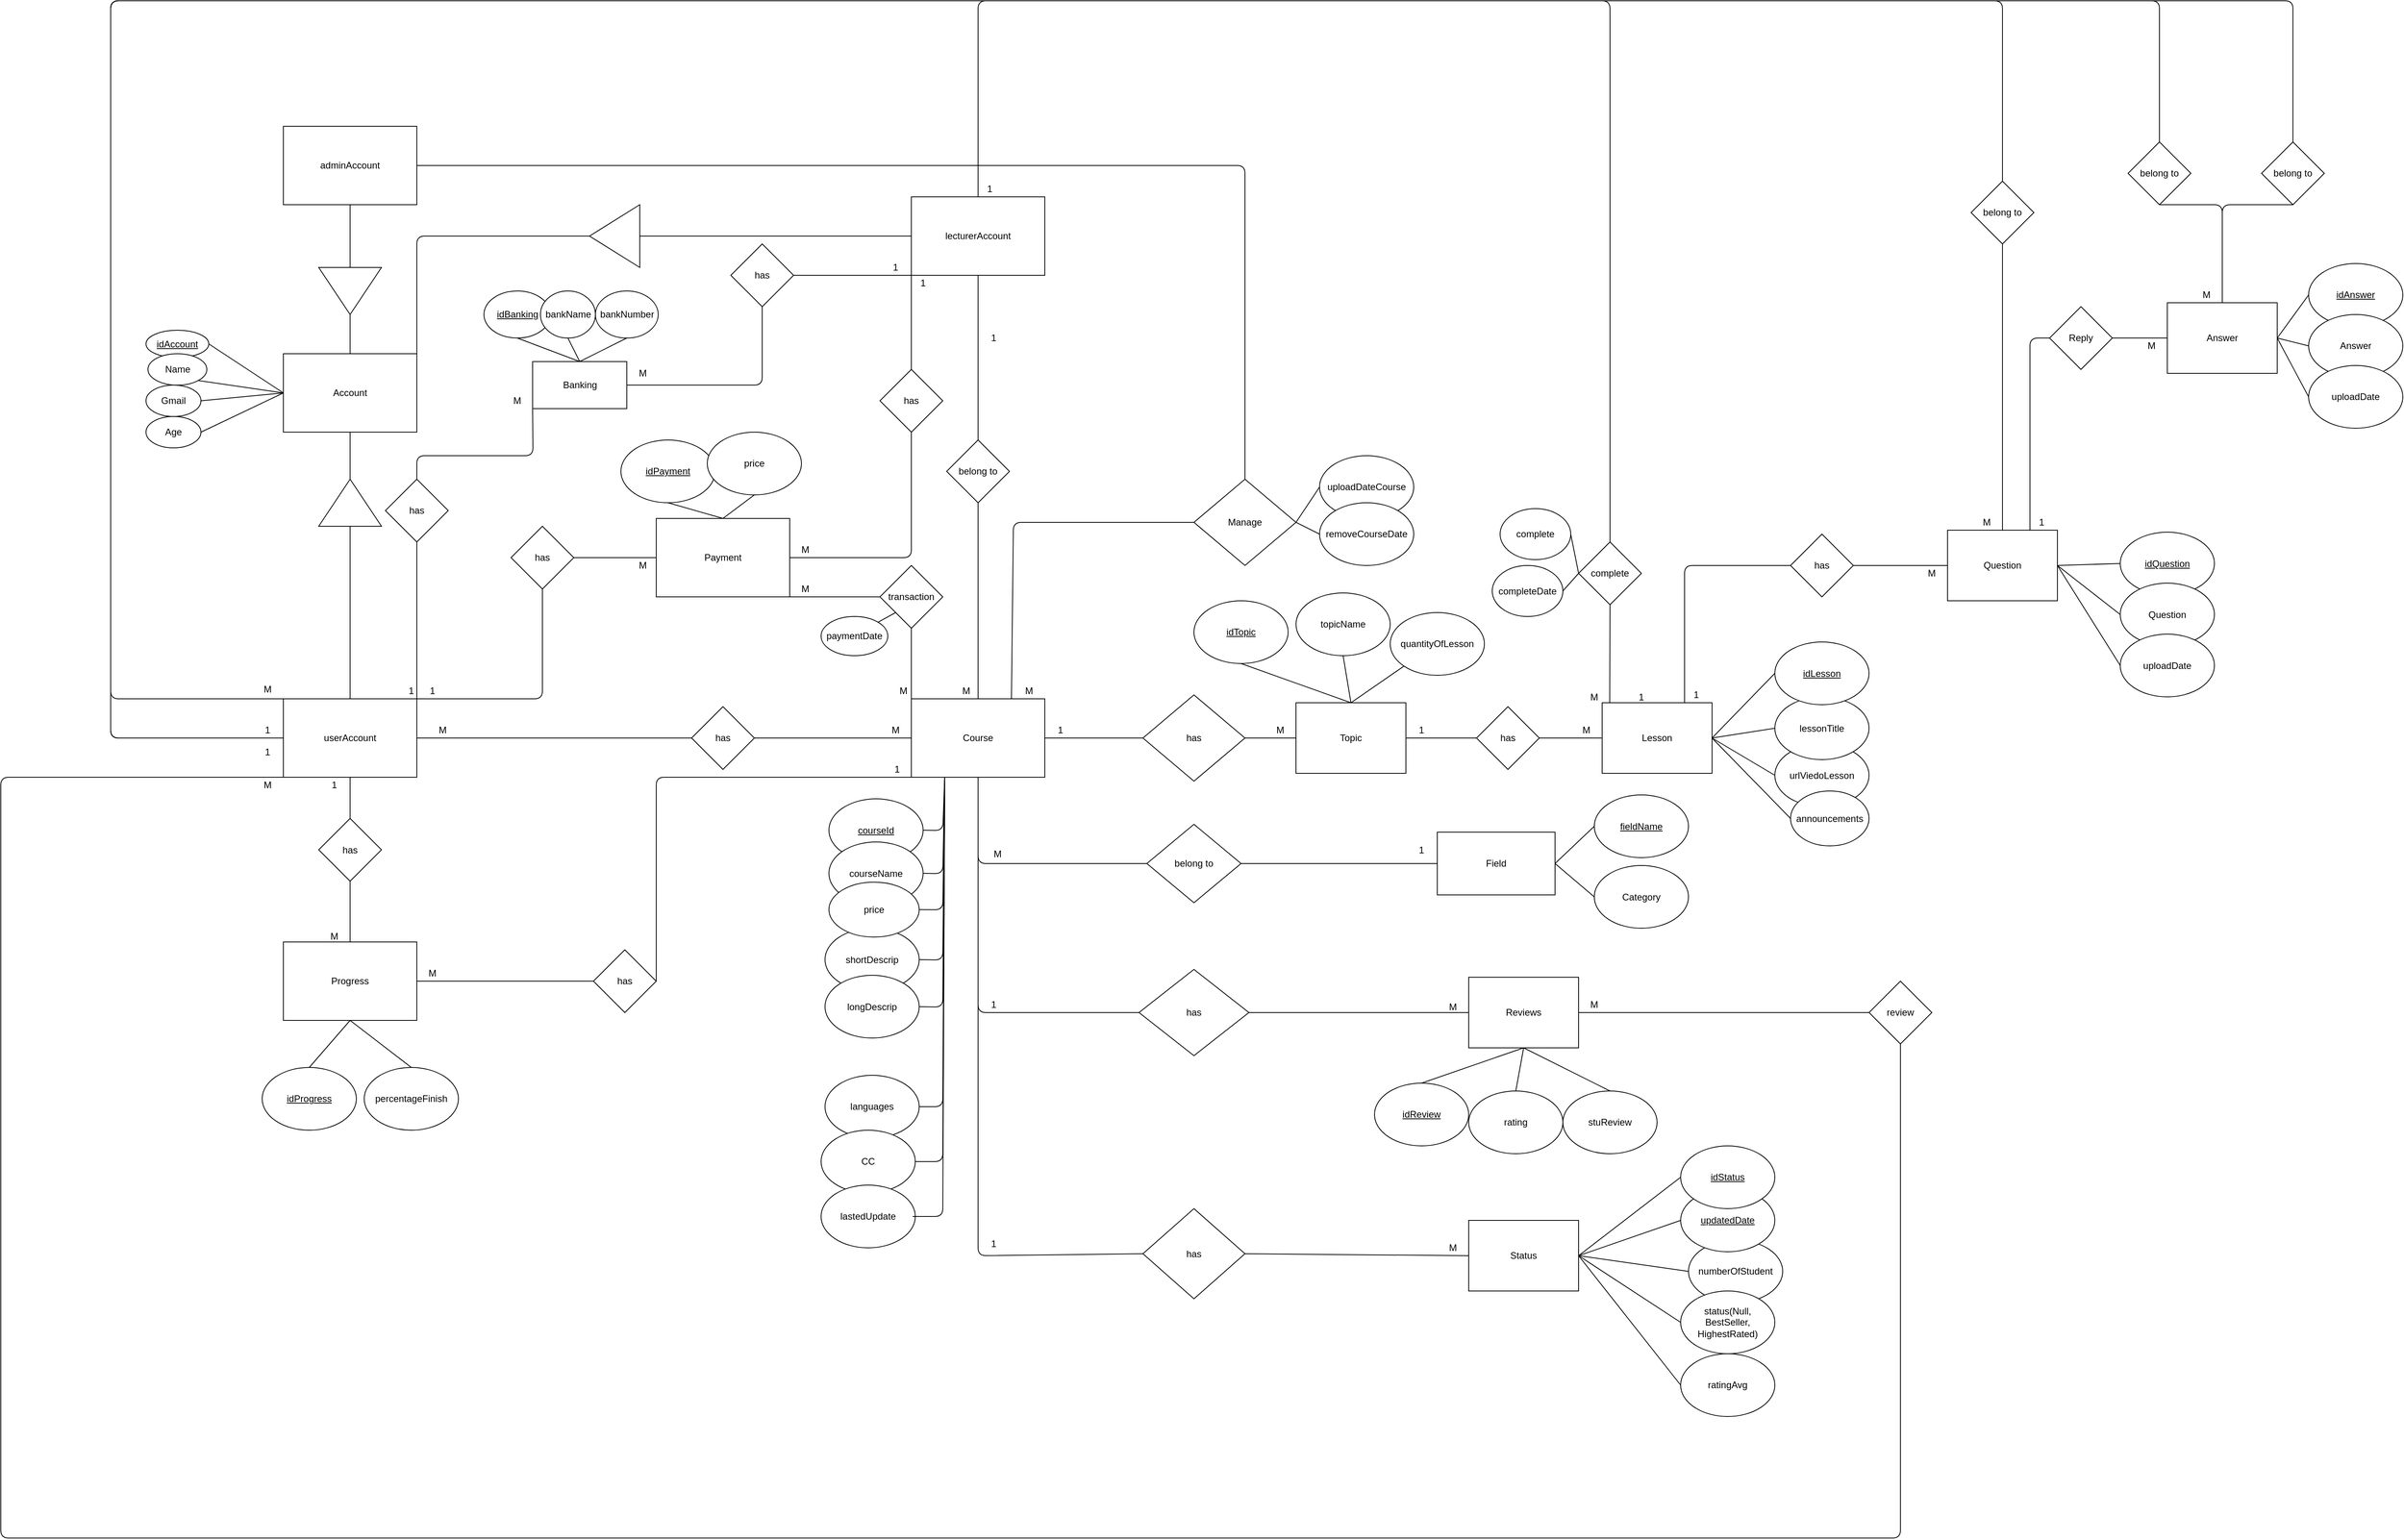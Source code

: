 <mxfile version="15.5.0" type="github">
  <diagram id="R2lEEEUBdFMjLlhIrx00" name="Page-1">
    <mxGraphModel dx="733" dy="1789" grid="1" gridSize="10" guides="1" tooltips="1" connect="1" arrows="1" fold="1" page="1" pageScale="1" pageWidth="850" pageHeight="1100" math="0" shadow="0" extFonts="Permanent Marker^https://fonts.googleapis.com/css?family=Permanent+Marker">
      <root>
        <mxCell id="0" />
        <mxCell id="1" parent="0" />
        <mxCell id="din8F_Qt1sH1hLo-0JBV-11" value="Course" style="rounded=0;whiteSpace=wrap;html=1;" parent="1" vertex="1">
          <mxGeometry x="2110" y="630" width="170" height="100" as="geometry" />
        </mxCell>
        <mxCell id="din8F_Qt1sH1hLo-0JBV-76" value="userAccount&lt;br&gt;" style="rounded=0;whiteSpace=wrap;html=1;" parent="1" vertex="1">
          <mxGeometry x="1310" y="630" width="170" height="100" as="geometry" />
        </mxCell>
        <mxCell id="din8F_Qt1sH1hLo-0JBV-77" value="lecturerAccount" style="rounded=0;whiteSpace=wrap;html=1;" parent="1" vertex="1">
          <mxGeometry x="2110" y="-10" width="170" height="100" as="geometry" />
        </mxCell>
        <mxCell id="din8F_Qt1sH1hLo-0JBV-78" value="Payment" style="rounded=0;whiteSpace=wrap;html=1;" parent="1" vertex="1">
          <mxGeometry x="1785" y="400" width="170" height="100" as="geometry" />
        </mxCell>
        <mxCell id="din8F_Qt1sH1hLo-0JBV-79" value="Account" style="rounded=0;whiteSpace=wrap;html=1;" parent="1" vertex="1">
          <mxGeometry x="1310" y="190" width="170" height="100" as="geometry" />
        </mxCell>
        <mxCell id="din8F_Qt1sH1hLo-0JBV-87" value="" style="endArrow=none;html=1;entryX=0;entryY=0.5;entryDx=0;entryDy=0;exitX=0;exitY=0.5;exitDx=0;exitDy=0;" parent="1" source="nDaJj0WHTxPcW9LPpbtz-5" target="din8F_Qt1sH1hLo-0JBV-77" edge="1">
          <mxGeometry width="50" height="50" relative="1" as="geometry">
            <mxPoint x="1940" y="110" as="sourcePoint" />
            <mxPoint x="1830" y="160" as="targetPoint" />
          </mxGeometry>
        </mxCell>
        <mxCell id="din8F_Qt1sH1hLo-0JBV-88" value="" style="endArrow=none;html=1;entryX=1;entryY=0.5;entryDx=0;entryDy=0;exitX=1;exitY=0;exitDx=0;exitDy=0;" parent="1" source="din8F_Qt1sH1hLo-0JBV-79" target="nDaJj0WHTxPcW9LPpbtz-5" edge="1">
          <mxGeometry width="50" height="50" relative="1" as="geometry">
            <mxPoint x="1800" y="170" as="sourcePoint" />
            <mxPoint x="1860" y="220" as="targetPoint" />
            <Array as="points">
              <mxPoint x="1480" y="40" />
            </Array>
          </mxGeometry>
        </mxCell>
        <mxCell id="din8F_Qt1sH1hLo-0JBV-94" value="transaction" style="rhombus;whiteSpace=wrap;html=1;" parent="1" vertex="1">
          <mxGeometry x="2070" y="460" width="80" height="80" as="geometry" />
        </mxCell>
        <mxCell id="din8F_Qt1sH1hLo-0JBV-97" value="belong to" style="rhombus;whiteSpace=wrap;html=1;" parent="1" vertex="1">
          <mxGeometry x="2155" y="300" width="80" height="80" as="geometry" />
        </mxCell>
        <mxCell id="din8F_Qt1sH1hLo-0JBV-98" value="" style="endArrow=none;html=1;entryX=0.5;entryY=0;entryDx=0;entryDy=0;exitX=0.5;exitY=1;exitDx=0;exitDy=0;" parent="1" source="din8F_Qt1sH1hLo-0JBV-97" target="din8F_Qt1sH1hLo-0JBV-11" edge="1">
          <mxGeometry width="50" height="50" relative="1" as="geometry">
            <mxPoint x="1730" y="620" as="sourcePoint" />
            <mxPoint x="1780" y="570" as="targetPoint" />
          </mxGeometry>
        </mxCell>
        <mxCell id="din8F_Qt1sH1hLo-0JBV-99" value="" style="endArrow=none;html=1;entryX=0.5;entryY=1;entryDx=0;entryDy=0;exitX=0.5;exitY=0;exitDx=0;exitDy=0;" parent="1" source="din8F_Qt1sH1hLo-0JBV-97" target="din8F_Qt1sH1hLo-0JBV-77" edge="1">
          <mxGeometry width="50" height="50" relative="1" as="geometry">
            <mxPoint x="1840" y="310" as="sourcePoint" />
            <mxPoint x="1890" y="260" as="targetPoint" />
          </mxGeometry>
        </mxCell>
        <mxCell id="din8F_Qt1sH1hLo-0JBV-102" value="adminAccount" style="rounded=0;whiteSpace=wrap;html=1;" parent="1" vertex="1">
          <mxGeometry x="1310" y="-100" width="170" height="100" as="geometry" />
        </mxCell>
        <mxCell id="din8F_Qt1sH1hLo-0JBV-104" value="" style="endArrow=none;html=1;exitX=0.5;exitY=1;exitDx=0;exitDy=0;entryX=0;entryY=0.5;entryDx=0;entryDy=0;" parent="1" source="din8F_Qt1sH1hLo-0JBV-102" target="nDaJj0WHTxPcW9LPpbtz-4" edge="1">
          <mxGeometry width="50" height="50" relative="1" as="geometry">
            <mxPoint x="1460" y="240" as="sourcePoint" />
            <mxPoint x="1385" y="70" as="targetPoint" />
          </mxGeometry>
        </mxCell>
        <mxCell id="din8F_Qt1sH1hLo-0JBV-105" value="" style="endArrow=none;html=1;exitX=1;exitY=0.5;exitDx=0;exitDy=0;entryX=0.5;entryY=0;entryDx=0;entryDy=0;" parent="1" source="nDaJj0WHTxPcW9LPpbtz-4" target="din8F_Qt1sH1hLo-0JBV-79" edge="1">
          <mxGeometry width="50" height="50" relative="1" as="geometry">
            <mxPoint x="1385" y="150" as="sourcePoint" />
            <mxPoint x="1510" y="330" as="targetPoint" />
          </mxGeometry>
        </mxCell>
        <mxCell id="din8F_Qt1sH1hLo-0JBV-106" value="Manage" style="rhombus;whiteSpace=wrap;html=1;" parent="1" vertex="1">
          <mxGeometry x="2470" y="350" width="130" height="110" as="geometry" />
        </mxCell>
        <mxCell id="din8F_Qt1sH1hLo-0JBV-107" value="" style="endArrow=none;html=1;exitX=1;exitY=0.5;exitDx=0;exitDy=0;entryX=0.5;entryY=0;entryDx=0;entryDy=0;" parent="1" source="din8F_Qt1sH1hLo-0JBV-102" target="din8F_Qt1sH1hLo-0JBV-106" edge="1">
          <mxGeometry width="50" height="50" relative="1" as="geometry">
            <mxPoint x="2020" y="350" as="sourcePoint" />
            <mxPoint x="2070" y="300" as="targetPoint" />
            <Array as="points">
              <mxPoint x="2360" y="-50" />
              <mxPoint x="2535" y="-50" />
            </Array>
          </mxGeometry>
        </mxCell>
        <mxCell id="din8F_Qt1sH1hLo-0JBV-108" value="" style="endArrow=none;html=1;exitX=0.75;exitY=0;exitDx=0;exitDy=0;entryX=0;entryY=0.5;entryDx=0;entryDy=0;" parent="1" source="din8F_Qt1sH1hLo-0JBV-11" target="din8F_Qt1sH1hLo-0JBV-106" edge="1">
          <mxGeometry width="50" height="50" relative="1" as="geometry">
            <mxPoint x="2020" y="620" as="sourcePoint" />
            <mxPoint x="2070" y="570" as="targetPoint" />
            <Array as="points">
              <mxPoint x="2240" y="405" />
            </Array>
          </mxGeometry>
        </mxCell>
        <mxCell id="din8F_Qt1sH1hLo-0JBV-110" value="M" style="text;html=1;strokeColor=none;fillColor=none;align=center;verticalAlign=middle;whiteSpace=wrap;rounded=0;" parent="1" vertex="1">
          <mxGeometry x="2240" y="610" width="40" height="20" as="geometry" />
        </mxCell>
        <mxCell id="din8F_Qt1sH1hLo-0JBV-111" value="1" style="text;html=1;strokeColor=none;fillColor=none;align=center;verticalAlign=middle;whiteSpace=wrap;rounded=0;" parent="1" vertex="1">
          <mxGeometry x="2195" y="160" width="40" height="20" as="geometry" />
        </mxCell>
        <mxCell id="din8F_Qt1sH1hLo-0JBV-112" value="M" style="text;html=1;strokeColor=none;fillColor=none;align=center;verticalAlign=middle;whiteSpace=wrap;rounded=0;" parent="1" vertex="1">
          <mxGeometry x="2160" y="610" width="40" height="20" as="geometry" />
        </mxCell>
        <mxCell id="din8F_Qt1sH1hLo-0JBV-117" value="&lt;u&gt;courseId&lt;/u&gt;" style="ellipse;whiteSpace=wrap;html=1;" parent="1" vertex="1">
          <mxGeometry x="2005" y="757.5" width="120" height="80" as="geometry" />
        </mxCell>
        <mxCell id="din8F_Qt1sH1hLo-0JBV-118" value="courseName" style="ellipse;whiteSpace=wrap;html=1;" parent="1" vertex="1">
          <mxGeometry x="2005" y="812.5" width="120" height="80" as="geometry" />
        </mxCell>
        <mxCell id="din8F_Qt1sH1hLo-0JBV-120" value="shortDescrip&lt;br&gt;" style="ellipse;whiteSpace=wrap;html=1;" parent="1" vertex="1">
          <mxGeometry x="2000" y="922.5" width="120" height="80" as="geometry" />
        </mxCell>
        <mxCell id="din8F_Qt1sH1hLo-0JBV-121" value="longDescrip&lt;br&gt;" style="ellipse;whiteSpace=wrap;html=1;" parent="1" vertex="1">
          <mxGeometry x="2000" y="982.5" width="120" height="80" as="geometry" />
        </mxCell>
        <mxCell id="din8F_Qt1sH1hLo-0JBV-122" value="numberOfStudent" style="ellipse;whiteSpace=wrap;html=1;" parent="1" vertex="1">
          <mxGeometry x="3100" y="1320" width="120" height="80" as="geometry" />
        </mxCell>
        <mxCell id="din8F_Qt1sH1hLo-0JBV-123" value="rating" style="ellipse;whiteSpace=wrap;html=1;" parent="1" vertex="1">
          <mxGeometry x="2820" y="1130" width="120" height="80" as="geometry" />
        </mxCell>
        <mxCell id="din8F_Qt1sH1hLo-0JBV-124" value="status(Null, BestSeller, HighestRated)" style="ellipse;whiteSpace=wrap;html=1;" parent="1" vertex="1">
          <mxGeometry x="3090" y="1385" width="120" height="80" as="geometry" />
        </mxCell>
        <mxCell id="din8F_Qt1sH1hLo-0JBV-125" value="languages" style="ellipse;whiteSpace=wrap;html=1;" parent="1" vertex="1">
          <mxGeometry x="2000" y="1110" width="120" height="80" as="geometry" />
        </mxCell>
        <mxCell id="din8F_Qt1sH1hLo-0JBV-126" value="&lt;u&gt;updatedDate&lt;/u&gt;" style="ellipse;whiteSpace=wrap;html=1;" parent="1" vertex="1">
          <mxGeometry x="3090" y="1255" width="120" height="80" as="geometry" />
        </mxCell>
        <mxCell id="din8F_Qt1sH1hLo-0JBV-127" value="CC" style="ellipse;whiteSpace=wrap;html=1;" parent="1" vertex="1">
          <mxGeometry x="1995" y="1180" width="120" height="80" as="geometry" />
        </mxCell>
        <mxCell id="din8F_Qt1sH1hLo-0JBV-128" value="price" style="ellipse;whiteSpace=wrap;html=1;" parent="1" vertex="1">
          <mxGeometry x="2005" y="863.75" width="115" height="70" as="geometry" />
        </mxCell>
        <mxCell id="din8F_Qt1sH1hLo-0JBV-130" value="&lt;u&gt;idPayment&lt;/u&gt;" style="ellipse;whiteSpace=wrap;html=1;" parent="1" vertex="1">
          <mxGeometry x="1740" y="300" width="120" height="80" as="geometry" />
        </mxCell>
        <mxCell id="din8F_Qt1sH1hLo-0JBV-132" value="&lt;u&gt;idAccount&lt;/u&gt;" style="ellipse;whiteSpace=wrap;html=1;" parent="1" vertex="1">
          <mxGeometry x="1135" y="160" width="80" height="35" as="geometry" />
        </mxCell>
        <mxCell id="din8F_Qt1sH1hLo-0JBV-133" value="Name" style="ellipse;whiteSpace=wrap;html=1;" parent="1" vertex="1">
          <mxGeometry x="1137.5" y="190" width="75" height="40" as="geometry" />
        </mxCell>
        <mxCell id="din8F_Qt1sH1hLo-0JBV-134" value="Gmail" style="ellipse;whiteSpace=wrap;html=1;" parent="1" vertex="1">
          <mxGeometry x="1135" y="230" width="70" height="40" as="geometry" />
        </mxCell>
        <mxCell id="din8F_Qt1sH1hLo-0JBV-135" value="" style="endArrow=none;html=1;exitX=1;exitY=0.5;exitDx=0;exitDy=0;entryX=0;entryY=0.5;entryDx=0;entryDy=0;" parent="1" source="din8F_Qt1sH1hLo-0JBV-132" target="din8F_Qt1sH1hLo-0JBV-79" edge="1">
          <mxGeometry width="50" height="50" relative="1" as="geometry">
            <mxPoint x="1340" y="400" as="sourcePoint" />
            <mxPoint x="1343" y="330" as="targetPoint" />
          </mxGeometry>
        </mxCell>
        <mxCell id="din8F_Qt1sH1hLo-0JBV-136" value="" style="endArrow=none;html=1;exitX=1;exitY=1;exitDx=0;exitDy=0;entryX=0;entryY=0.5;entryDx=0;entryDy=0;" parent="1" source="din8F_Qt1sH1hLo-0JBV-133" target="din8F_Qt1sH1hLo-0JBV-79" edge="1">
          <mxGeometry width="50" height="50" relative="1" as="geometry">
            <mxPoint x="1335" y="270" as="sourcePoint" />
            <mxPoint x="1352.5" y="340" as="targetPoint" />
          </mxGeometry>
        </mxCell>
        <mxCell id="din8F_Qt1sH1hLo-0JBV-138" value="" style="endArrow=none;html=1;exitX=1;exitY=0.5;exitDx=0;exitDy=0;entryX=0;entryY=0.5;entryDx=0;entryDy=0;" parent="1" source="din8F_Qt1sH1hLo-0JBV-134" target="din8F_Qt1sH1hLo-0JBV-79" edge="1">
          <mxGeometry width="50" height="50" relative="1" as="geometry">
            <mxPoint x="1311.518" y="289.694" as="sourcePoint" />
            <mxPoint x="1353.387" y="340" as="targetPoint" />
          </mxGeometry>
        </mxCell>
        <mxCell id="din8F_Qt1sH1hLo-0JBV-141" value="Field" style="rounded=0;whiteSpace=wrap;html=1;" parent="1" vertex="1">
          <mxGeometry x="2780" y="800" width="150" height="80" as="geometry" />
        </mxCell>
        <mxCell id="din8F_Qt1sH1hLo-0JBV-143" value="urlViedoLesson" style="ellipse;whiteSpace=wrap;html=1;" parent="1" vertex="1">
          <mxGeometry x="3210" y="687.5" width="120" height="80" as="geometry" />
        </mxCell>
        <mxCell id="din8F_Qt1sH1hLo-0JBV-144" value="Category" style="ellipse;whiteSpace=wrap;html=1;" parent="1" vertex="1">
          <mxGeometry x="2980" y="842.5" width="120" height="80" as="geometry" />
        </mxCell>
        <mxCell id="din8F_Qt1sH1hLo-0JBV-145" value="&lt;u&gt;fieldName&lt;/u&gt;" style="ellipse;whiteSpace=wrap;html=1;" parent="1" vertex="1">
          <mxGeometry x="2980" y="752.5" width="120" height="80" as="geometry" />
        </mxCell>
        <mxCell id="din8F_Qt1sH1hLo-0JBV-147" value="" style="endArrow=none;html=1;exitX=0.5;exitY=1;exitDx=0;exitDy=0;entryX=0.5;entryY=0;entryDx=0;entryDy=0;" parent="1" source="din8F_Qt1sH1hLo-0JBV-130" target="din8F_Qt1sH1hLo-0JBV-78" edge="1">
          <mxGeometry width="50" height="50" relative="1" as="geometry">
            <mxPoint x="1980" y="460" as="sourcePoint" />
            <mxPoint x="2030" y="410" as="targetPoint" />
          </mxGeometry>
        </mxCell>
        <mxCell id="din8F_Qt1sH1hLo-0JBV-151" value="" style="endArrow=none;html=1;entryX=0;entryY=0.5;entryDx=0;entryDy=0;exitX=1;exitY=0.5;exitDx=0;exitDy=0;" parent="1" source="din8F_Qt1sH1hLo-0JBV-141" target="din8F_Qt1sH1hLo-0JBV-144" edge="1">
          <mxGeometry width="50" height="50" relative="1" as="geometry">
            <mxPoint x="2730" y="870" as="sourcePoint" />
            <mxPoint x="2780" y="820" as="targetPoint" />
          </mxGeometry>
        </mxCell>
        <mxCell id="din8F_Qt1sH1hLo-0JBV-152" value="" style="endArrow=none;html=1;entryX=0;entryY=0.5;entryDx=0;entryDy=0;exitX=1;exitY=0.5;exitDx=0;exitDy=0;" parent="1" source="din8F_Qt1sH1hLo-0JBV-141" target="din8F_Qt1sH1hLo-0JBV-145" edge="1">
          <mxGeometry width="50" height="50" relative="1" as="geometry">
            <mxPoint x="2730" y="870" as="sourcePoint" />
            <mxPoint x="2780" y="820" as="targetPoint" />
          </mxGeometry>
        </mxCell>
        <mxCell id="din8F_Qt1sH1hLo-0JBV-153" value="" style="endArrow=none;html=1;exitX=0.5;exitY=1;exitDx=0;exitDy=0;entryX=0;entryY=0.5;entryDx=0;entryDy=0;" parent="1" source="din8F_Qt1sH1hLo-0JBV-11" target="din8F_Qt1sH1hLo-0JBV-154" edge="1">
          <mxGeometry width="50" height="50" relative="1" as="geometry">
            <mxPoint x="2420" y="850" as="sourcePoint" />
            <mxPoint x="2470" y="800" as="targetPoint" />
            <Array as="points">
              <mxPoint x="2195" y="840" />
            </Array>
          </mxGeometry>
        </mxCell>
        <mxCell id="din8F_Qt1sH1hLo-0JBV-154" value="belong to" style="rhombus;whiteSpace=wrap;html=1;" parent="1" vertex="1">
          <mxGeometry x="2410" y="790" width="120" height="100" as="geometry" />
        </mxCell>
        <mxCell id="din8F_Qt1sH1hLo-0JBV-155" value="" style="endArrow=none;html=1;exitX=0;exitY=0.5;exitDx=0;exitDy=0;entryX=1;entryY=0.5;entryDx=0;entryDy=0;" parent="1" source="din8F_Qt1sH1hLo-0JBV-141" target="din8F_Qt1sH1hLo-0JBV-154" edge="1">
          <mxGeometry width="50" height="50" relative="1" as="geometry">
            <mxPoint x="2420" y="850" as="sourcePoint" />
            <mxPoint x="2470" y="800" as="targetPoint" />
          </mxGeometry>
        </mxCell>
        <mxCell id="din8F_Qt1sH1hLo-0JBV-156" value="1" style="text;html=1;strokeColor=none;fillColor=none;align=center;verticalAlign=middle;whiteSpace=wrap;rounded=0;" parent="1" vertex="1">
          <mxGeometry x="2740" y="812.5" width="40" height="20" as="geometry" />
        </mxCell>
        <mxCell id="din8F_Qt1sH1hLo-0JBV-157" value="M" style="text;html=1;strokeColor=none;fillColor=none;align=center;verticalAlign=middle;whiteSpace=wrap;rounded=0;" parent="1" vertex="1">
          <mxGeometry x="2200" y="817.5" width="40" height="20" as="geometry" />
        </mxCell>
        <mxCell id="din8F_Qt1sH1hLo-0JBV-158" value="stuReview" style="ellipse;whiteSpace=wrap;html=1;" parent="1" vertex="1">
          <mxGeometry x="2940" y="1130" width="120" height="80" as="geometry" />
        </mxCell>
        <mxCell id="din8F_Qt1sH1hLo-0JBV-159" value="" style="endArrow=none;html=1;exitX=1;exitY=0.5;exitDx=0;exitDy=0;entryX=0.25;entryY=1;entryDx=0;entryDy=0;" parent="1" source="din8F_Qt1sH1hLo-0JBV-117" target="din8F_Qt1sH1hLo-0JBV-11" edge="1">
          <mxGeometry width="50" height="50" relative="1" as="geometry">
            <mxPoint x="2080" y="900" as="sourcePoint" />
            <mxPoint x="2130" y="850" as="targetPoint" />
            <Array as="points">
              <mxPoint x="2150" y="798" />
            </Array>
          </mxGeometry>
        </mxCell>
        <mxCell id="din8F_Qt1sH1hLo-0JBV-168" value="Reviews" style="rounded=0;whiteSpace=wrap;html=1;" parent="1" vertex="1">
          <mxGeometry x="2820" y="985" width="140" height="90" as="geometry" />
        </mxCell>
        <mxCell id="din8F_Qt1sH1hLo-0JBV-169" value="" style="endArrow=none;html=1;exitX=0;exitY=0.5;exitDx=0;exitDy=0;entryX=0.5;entryY=1;entryDx=0;entryDy=0;" parent="1" source="din8F_Qt1sH1hLo-0JBV-170" target="din8F_Qt1sH1hLo-0JBV-11" edge="1">
          <mxGeometry width="50" height="50" relative="1" as="geometry">
            <mxPoint x="2050" y="840" as="sourcePoint" />
            <mxPoint x="2150" y="730" as="targetPoint" />
            <Array as="points">
              <mxPoint x="2195" y="1030" />
            </Array>
          </mxGeometry>
        </mxCell>
        <mxCell id="din8F_Qt1sH1hLo-0JBV-170" value="has" style="rhombus;whiteSpace=wrap;html=1;" parent="1" vertex="1">
          <mxGeometry x="2400" y="975" width="140" height="110" as="geometry" />
        </mxCell>
        <mxCell id="din8F_Qt1sH1hLo-0JBV-171" value="" style="endArrow=none;html=1;entryX=1;entryY=0.5;entryDx=0;entryDy=0;exitX=0;exitY=0.5;exitDx=0;exitDy=0;" parent="1" source="din8F_Qt1sH1hLo-0JBV-168" target="din8F_Qt1sH1hLo-0JBV-170" edge="1">
          <mxGeometry width="50" height="50" relative="1" as="geometry">
            <mxPoint x="2455" y="820" as="sourcePoint" />
            <mxPoint x="2505" y="770" as="targetPoint" />
          </mxGeometry>
        </mxCell>
        <mxCell id="din8F_Qt1sH1hLo-0JBV-172" value="1" style="text;html=1;strokeColor=none;fillColor=none;align=center;verticalAlign=middle;whiteSpace=wrap;rounded=0;" parent="1" vertex="1">
          <mxGeometry x="2195" y="1315" width="40" height="20" as="geometry" />
        </mxCell>
        <mxCell id="din8F_Qt1sH1hLo-0JBV-174" value="M" style="text;html=1;strokeColor=none;fillColor=none;align=center;verticalAlign=middle;whiteSpace=wrap;rounded=0;" parent="1" vertex="1">
          <mxGeometry x="2780" y="1012.5" width="40" height="20" as="geometry" />
        </mxCell>
        <mxCell id="din8F_Qt1sH1hLo-0JBV-175" value="" style="endArrow=none;html=1;entryX=0.5;entryY=0;entryDx=0;entryDy=0;exitX=0.5;exitY=1;exitDx=0;exitDy=0;" parent="1" source="din8F_Qt1sH1hLo-0JBV-168" target="din8F_Qt1sH1hLo-0JBV-123" edge="1">
          <mxGeometry width="50" height="50" relative="1" as="geometry">
            <mxPoint x="2705" y="1020" as="sourcePoint" />
            <mxPoint x="2755" y="970" as="targetPoint" />
          </mxGeometry>
        </mxCell>
        <mxCell id="din8F_Qt1sH1hLo-0JBV-177" value="" style="endArrow=none;html=1;entryX=0.5;entryY=0;entryDx=0;entryDy=0;exitX=0.5;exitY=1;exitDx=0;exitDy=0;" parent="1" source="din8F_Qt1sH1hLo-0JBV-168" target="din8F_Qt1sH1hLo-0JBV-158" edge="1">
          <mxGeometry width="50" height="50" relative="1" as="geometry">
            <mxPoint x="2885" y="1025" as="sourcePoint" />
            <mxPoint x="2965" y="990" as="targetPoint" />
          </mxGeometry>
        </mxCell>
        <mxCell id="din8F_Qt1sH1hLo-0JBV-180" value="&lt;u&gt;idReview&lt;/u&gt;" style="ellipse;whiteSpace=wrap;html=1;" parent="1" vertex="1">
          <mxGeometry x="2700" y="1120" width="120" height="80" as="geometry" />
        </mxCell>
        <mxCell id="din8F_Qt1sH1hLo-0JBV-181" value="" style="endArrow=none;html=1;entryX=0.5;entryY=0;entryDx=0;entryDy=0;exitX=0.5;exitY=1;exitDx=0;exitDy=0;" parent="1" source="din8F_Qt1sH1hLo-0JBV-168" target="din8F_Qt1sH1hLo-0JBV-180" edge="1">
          <mxGeometry width="50" height="50" relative="1" as="geometry">
            <mxPoint x="2885" y="1025" as="sourcePoint" />
            <mxPoint x="2965" y="990" as="targetPoint" />
          </mxGeometry>
        </mxCell>
        <mxCell id="din8F_Qt1sH1hLo-0JBV-182" value="Status" style="rounded=0;whiteSpace=wrap;html=1;" parent="1" vertex="1">
          <mxGeometry x="2820" y="1295" width="140" height="90" as="geometry" />
        </mxCell>
        <mxCell id="din8F_Qt1sH1hLo-0JBV-183" value="has" style="rhombus;whiteSpace=wrap;html=1;" parent="1" vertex="1">
          <mxGeometry x="2405" y="1280" width="130" height="115" as="geometry" />
        </mxCell>
        <mxCell id="din8F_Qt1sH1hLo-0JBV-186" value="" style="endArrow=none;html=1;exitX=1;exitY=0.5;exitDx=0;exitDy=0;entryX=0;entryY=0.5;entryDx=0;entryDy=0;" parent="1" source="din8F_Qt1sH1hLo-0JBV-183" target="din8F_Qt1sH1hLo-0JBV-182" edge="1">
          <mxGeometry width="50" height="50" relative="1" as="geometry">
            <mxPoint x="2940" y="1230.0" as="sourcePoint" />
            <mxPoint x="2760" y="990" as="targetPoint" />
          </mxGeometry>
        </mxCell>
        <mxCell id="din8F_Qt1sH1hLo-0JBV-187" value="" style="endArrow=none;html=1;exitX=1;exitY=0.5;exitDx=0;exitDy=0;entryX=0;entryY=0.5;entryDx=0;entryDy=0;" parent="1" source="din8F_Qt1sH1hLo-0JBV-182" target="din8F_Qt1sH1hLo-0JBV-122" edge="1">
          <mxGeometry width="50" height="50" relative="1" as="geometry">
            <mxPoint x="2960" y="1190" as="sourcePoint" />
            <mxPoint x="3010" y="1140" as="targetPoint" />
          </mxGeometry>
        </mxCell>
        <mxCell id="din8F_Qt1sH1hLo-0JBV-188" value="" style="endArrow=none;html=1;exitX=1;exitY=0.5;exitDx=0;exitDy=0;entryX=0;entryY=0.5;entryDx=0;entryDy=0;" parent="1" source="din8F_Qt1sH1hLo-0JBV-182" target="din8F_Qt1sH1hLo-0JBV-124" edge="1">
          <mxGeometry width="50" height="50" relative="1" as="geometry">
            <mxPoint x="2930" y="1350.0" as="sourcePoint" />
            <mxPoint x="2870" y="1390.0" as="targetPoint" />
          </mxGeometry>
        </mxCell>
        <mxCell id="din8F_Qt1sH1hLo-0JBV-190" value="&lt;u&gt;idStatus&lt;/u&gt;" style="ellipse;whiteSpace=wrap;html=1;" parent="1" vertex="1">
          <mxGeometry x="3090" y="1200" width="120" height="80" as="geometry" />
        </mxCell>
        <mxCell id="din8F_Qt1sH1hLo-0JBV-191" value="" style="endArrow=none;html=1;exitX=0;exitY=0.5;exitDx=0;exitDy=0;entryX=1;entryY=0.5;entryDx=0;entryDy=0;" parent="1" source="din8F_Qt1sH1hLo-0JBV-190" target="din8F_Qt1sH1hLo-0JBV-182" edge="1">
          <mxGeometry width="50" height="50" relative="1" as="geometry">
            <mxPoint x="2890" y="1140" as="sourcePoint" />
            <mxPoint x="2940" y="1090" as="targetPoint" />
          </mxGeometry>
        </mxCell>
        <mxCell id="din8F_Qt1sH1hLo-0JBV-192" value="uploadDateCourse" style="ellipse;whiteSpace=wrap;html=1;" parent="1" vertex="1">
          <mxGeometry x="2630" y="320" width="120" height="80" as="geometry" />
        </mxCell>
        <mxCell id="din8F_Qt1sH1hLo-0JBV-193" value="" style="endArrow=none;html=1;exitX=0;exitY=0.5;exitDx=0;exitDy=0;entryX=1;entryY=0.5;entryDx=0;entryDy=0;" parent="1" source="din8F_Qt1sH1hLo-0JBV-192" target="din8F_Qt1sH1hLo-0JBV-106" edge="1">
          <mxGeometry width="50" height="50" relative="1" as="geometry">
            <mxPoint x="2490" y="700" as="sourcePoint" />
            <mxPoint x="2600" y="680" as="targetPoint" />
          </mxGeometry>
        </mxCell>
        <mxCell id="din8F_Qt1sH1hLo-0JBV-194" value="Age" style="ellipse;whiteSpace=wrap;html=1;" parent="1" vertex="1">
          <mxGeometry x="1135" y="270" width="70" height="40" as="geometry" />
        </mxCell>
        <mxCell id="din8F_Qt1sH1hLo-0JBV-195" value="" style="endArrow=none;html=1;exitX=1;exitY=0.5;exitDx=0;exitDy=0;entryX=0;entryY=0.5;entryDx=0;entryDy=0;" parent="1" source="din8F_Qt1sH1hLo-0JBV-194" target="din8F_Qt1sH1hLo-0JBV-79" edge="1">
          <mxGeometry width="50" height="50" relative="1" as="geometry">
            <mxPoint x="1520" y="330" as="sourcePoint" />
            <mxPoint x="1570" y="280" as="targetPoint" />
          </mxGeometry>
        </mxCell>
        <mxCell id="din8F_Qt1sH1hLo-0JBV-196" value="" style="endArrow=none;html=1;exitX=0;exitY=0.5;exitDx=0;exitDy=0;entryX=1;entryY=0.5;entryDx=0;entryDy=0;" parent="1" source="din8F_Qt1sH1hLo-0JBV-126" target="din8F_Qt1sH1hLo-0JBV-182" edge="1">
          <mxGeometry width="50" height="50" relative="1" as="geometry">
            <mxPoint x="2740" y="1190" as="sourcePoint" />
            <mxPoint x="2790" y="1140" as="targetPoint" />
          </mxGeometry>
        </mxCell>
        <mxCell id="din8F_Qt1sH1hLo-0JBV-197" value="ratingAvg" style="ellipse;whiteSpace=wrap;html=1;" parent="1" vertex="1">
          <mxGeometry x="3090" y="1465" width="120" height="80" as="geometry" />
        </mxCell>
        <mxCell id="din8F_Qt1sH1hLo-0JBV-198" value="" style="endArrow=none;html=1;exitX=1;exitY=0.5;exitDx=0;exitDy=0;entryX=0;entryY=0.5;entryDx=0;entryDy=0;" parent="1" source="din8F_Qt1sH1hLo-0JBV-182" target="din8F_Qt1sH1hLo-0JBV-197" edge="1">
          <mxGeometry width="50" height="50" relative="1" as="geometry">
            <mxPoint x="3040" y="1310" as="sourcePoint" />
            <mxPoint x="3090" y="1260" as="targetPoint" />
          </mxGeometry>
        </mxCell>
        <mxCell id="din8F_Qt1sH1hLo-0JBV-202" value="Lesson" style="rounded=0;whiteSpace=wrap;html=1;" parent="1" vertex="1">
          <mxGeometry x="2990" y="635" width="140" height="90" as="geometry" />
        </mxCell>
        <mxCell id="din8F_Qt1sH1hLo-0JBV-203" value="lessonTitle&lt;br&gt;" style="ellipse;whiteSpace=wrap;html=1;" parent="1" vertex="1">
          <mxGeometry x="3210" y="627.5" width="120" height="80" as="geometry" />
        </mxCell>
        <mxCell id="din8F_Qt1sH1hLo-0JBV-206" value="announcements" style="ellipse;whiteSpace=wrap;html=1;" parent="1" vertex="1">
          <mxGeometry x="3230" y="747.5" width="100" height="70" as="geometry" />
        </mxCell>
        <mxCell id="din8F_Qt1sH1hLo-0JBV-210" value="" style="endArrow=none;html=1;exitX=1;exitY=0.5;exitDx=0;exitDy=0;entryX=0;entryY=0.5;entryDx=0;entryDy=0;" parent="1" source="din8F_Qt1sH1hLo-0JBV-11" target="din8F_Qt1sH1hLo-0JBV-211" edge="1">
          <mxGeometry width="50" height="50" relative="1" as="geometry">
            <mxPoint x="2400" y="790" as="sourcePoint" />
            <mxPoint x="2370" y="680" as="targetPoint" />
          </mxGeometry>
        </mxCell>
        <mxCell id="din8F_Qt1sH1hLo-0JBV-211" value="has" style="rhombus;whiteSpace=wrap;html=1;" parent="1" vertex="1">
          <mxGeometry x="2405" y="625" width="130" height="110" as="geometry" />
        </mxCell>
        <mxCell id="din8F_Qt1sH1hLo-0JBV-212" value="" style="endArrow=none;html=1;exitX=1;exitY=0.5;exitDx=0;exitDy=0;entryX=0;entryY=0.5;entryDx=0;entryDy=0;" parent="1" source="din8F_Qt1sH1hLo-0JBV-211" target="nDaJj0WHTxPcW9LPpbtz-6" edge="1">
          <mxGeometry width="50" height="50" relative="1" as="geometry">
            <mxPoint x="2400" y="790" as="sourcePoint" />
            <mxPoint x="2610" y="680" as="targetPoint" />
          </mxGeometry>
        </mxCell>
        <mxCell id="din8F_Qt1sH1hLo-0JBV-213" value="1" style="text;html=1;strokeColor=none;fillColor=none;align=center;verticalAlign=middle;whiteSpace=wrap;rounded=0;" parent="1" vertex="1">
          <mxGeometry x="2280" y="660" width="40" height="20" as="geometry" />
        </mxCell>
        <mxCell id="din8F_Qt1sH1hLo-0JBV-214" value="M" style="text;html=1;strokeColor=none;fillColor=none;align=center;verticalAlign=middle;whiteSpace=wrap;rounded=0;" parent="1" vertex="1">
          <mxGeometry x="2560" y="660" width="40" height="20" as="geometry" />
        </mxCell>
        <mxCell id="din8F_Qt1sH1hLo-0JBV-217" value="" style="endArrow=none;html=1;entryX=0;entryY=0.5;entryDx=0;entryDy=0;exitX=1;exitY=0.5;exitDx=0;exitDy=0;" parent="1" source="din8F_Qt1sH1hLo-0JBV-202" target="din8F_Qt1sH1hLo-0JBV-203" edge="1">
          <mxGeometry width="50" height="50" relative="1" as="geometry">
            <mxPoint x="3110" y="630" as="sourcePoint" />
            <mxPoint x="3130" y="560" as="targetPoint" />
          </mxGeometry>
        </mxCell>
        <mxCell id="din8F_Qt1sH1hLo-0JBV-218" value="" style="endArrow=none;html=1;entryX=0;entryY=0.5;entryDx=0;entryDy=0;exitX=1;exitY=0.5;exitDx=0;exitDy=0;" parent="1" source="din8F_Qt1sH1hLo-0JBV-202" target="din8F_Qt1sH1hLo-0JBV-143" edge="1">
          <mxGeometry width="50" height="50" relative="1" as="geometry">
            <mxPoint x="3110" y="700" as="sourcePoint" />
            <mxPoint x="3140" y="570" as="targetPoint" />
          </mxGeometry>
        </mxCell>
        <mxCell id="din8F_Qt1sH1hLo-0JBV-219" value="" style="endArrow=none;html=1;entryX=0;entryY=0.5;entryDx=0;entryDy=0;exitX=1;exitY=0.5;exitDx=0;exitDy=0;" parent="1" source="din8F_Qt1sH1hLo-0JBV-202" target="din8F_Qt1sH1hLo-0JBV-206" edge="1">
          <mxGeometry width="50" height="50" relative="1" as="geometry">
            <mxPoint x="3100" y="730" as="sourcePoint" />
            <mxPoint x="3150" y="580" as="targetPoint" />
          </mxGeometry>
        </mxCell>
        <mxCell id="din8F_Qt1sH1hLo-0JBV-220" value="&lt;u&gt;idLesson&lt;/u&gt;" style="ellipse;whiteSpace=wrap;html=1;" parent="1" vertex="1">
          <mxGeometry x="3210" y="557.5" width="120" height="80" as="geometry" />
        </mxCell>
        <mxCell id="din8F_Qt1sH1hLo-0JBV-221" value="" style="endArrow=none;html=1;entryX=0;entryY=0.5;entryDx=0;entryDy=0;exitX=1;exitY=0.5;exitDx=0;exitDy=0;" parent="1" source="din8F_Qt1sH1hLo-0JBV-202" target="din8F_Qt1sH1hLo-0JBV-220" edge="1">
          <mxGeometry width="50" height="50" relative="1" as="geometry">
            <mxPoint x="3100" y="580" as="sourcePoint" />
            <mxPoint x="2780" y="540" as="targetPoint" />
          </mxGeometry>
        </mxCell>
        <mxCell id="din8F_Qt1sH1hLo-0JBV-222" value="removeCourseDate" style="ellipse;whiteSpace=wrap;html=1;" parent="1" vertex="1">
          <mxGeometry x="2630" y="380" width="120" height="80" as="geometry" />
        </mxCell>
        <mxCell id="din8F_Qt1sH1hLo-0JBV-224" value="" style="endArrow=none;html=1;entryX=0;entryY=0.5;entryDx=0;entryDy=0;exitX=1;exitY=0.5;exitDx=0;exitDy=0;" parent="1" source="din8F_Qt1sH1hLo-0JBV-106" target="din8F_Qt1sH1hLo-0JBV-222" edge="1">
          <mxGeometry width="50" height="50" relative="1" as="geometry">
            <mxPoint x="2350" y="490" as="sourcePoint" />
            <mxPoint x="2400" y="440" as="targetPoint" />
          </mxGeometry>
        </mxCell>
        <mxCell id="nDaJj0WHTxPcW9LPpbtz-4" value="" style="triangle;whiteSpace=wrap;html=1;rotation=90;" parent="1" vertex="1">
          <mxGeometry x="1365" y="70" width="60" height="80" as="geometry" />
        </mxCell>
        <mxCell id="nDaJj0WHTxPcW9LPpbtz-5" value="" style="triangle;whiteSpace=wrap;html=1;rotation=-180;" parent="1" vertex="1">
          <mxGeometry x="1700" width="64" height="80" as="geometry" />
        </mxCell>
        <mxCell id="nDaJj0WHTxPcW9LPpbtz-6" value="Topic" style="rounded=0;whiteSpace=wrap;html=1;" parent="1" vertex="1">
          <mxGeometry x="2600" y="635" width="140" height="90" as="geometry" />
        </mxCell>
        <mxCell id="nDaJj0WHTxPcW9LPpbtz-7" value="" style="endArrow=none;html=1;exitX=1;exitY=0.5;exitDx=0;exitDy=0;entryX=0;entryY=0.5;entryDx=0;entryDy=0;" parent="1" source="nDaJj0WHTxPcW9LPpbtz-6" target="nDaJj0WHTxPcW9LPpbtz-13" edge="1">
          <mxGeometry width="50" height="50" relative="1" as="geometry">
            <mxPoint x="2650" y="750" as="sourcePoint" />
            <mxPoint x="2780" y="680" as="targetPoint" />
          </mxGeometry>
        </mxCell>
        <mxCell id="nDaJj0WHTxPcW9LPpbtz-9" value="quantityOfLesson" style="ellipse;whiteSpace=wrap;html=1;" parent="1" vertex="1">
          <mxGeometry x="2720" y="520" width="120" height="80" as="geometry" />
        </mxCell>
        <mxCell id="nDaJj0WHTxPcW9LPpbtz-10" value="topicName" style="ellipse;whiteSpace=wrap;html=1;" parent="1" vertex="1">
          <mxGeometry x="2600" y="495" width="120" height="80" as="geometry" />
        </mxCell>
        <mxCell id="nDaJj0WHTxPcW9LPpbtz-11" value="" style="endArrow=none;html=1;exitX=0.5;exitY=0;exitDx=0;exitDy=0;entryX=0.5;entryY=1;entryDx=0;entryDy=0;" parent="1" source="nDaJj0WHTxPcW9LPpbtz-6" target="nDaJj0WHTxPcW9LPpbtz-10" edge="1">
          <mxGeometry width="50" height="50" relative="1" as="geometry">
            <mxPoint x="2710" y="615" as="sourcePoint" />
            <mxPoint x="2780" y="680" as="targetPoint" />
          </mxGeometry>
        </mxCell>
        <mxCell id="nDaJj0WHTxPcW9LPpbtz-12" value="" style="endArrow=none;html=1;exitX=0;exitY=1;exitDx=0;exitDy=0;entryX=0.5;entryY=0;entryDx=0;entryDy=0;" parent="1" source="nDaJj0WHTxPcW9LPpbtz-9" target="nDaJj0WHTxPcW9LPpbtz-6" edge="1">
          <mxGeometry width="50" height="50" relative="1" as="geometry">
            <mxPoint x="2720" y="625" as="sourcePoint" />
            <mxPoint x="2710" y="615" as="targetPoint" />
          </mxGeometry>
        </mxCell>
        <mxCell id="nDaJj0WHTxPcW9LPpbtz-13" value="has" style="rhombus;whiteSpace=wrap;html=1;" parent="1" vertex="1">
          <mxGeometry x="2830" y="640" width="80" height="80" as="geometry" />
        </mxCell>
        <mxCell id="nDaJj0WHTxPcW9LPpbtz-14" value="" style="endArrow=none;html=1;entryX=1;entryY=0.5;entryDx=0;entryDy=0;" parent="1" source="din8F_Qt1sH1hLo-0JBV-202" target="nDaJj0WHTxPcW9LPpbtz-13" edge="1">
          <mxGeometry width="50" height="50" relative="1" as="geometry">
            <mxPoint x="2880" y="720" as="sourcePoint" />
            <mxPoint x="2870" y="705" as="targetPoint" />
          </mxGeometry>
        </mxCell>
        <mxCell id="nDaJj0WHTxPcW9LPpbtz-15" value="1" style="text;html=1;strokeColor=none;fillColor=none;align=center;verticalAlign=middle;whiteSpace=wrap;rounded=0;" parent="1" vertex="1">
          <mxGeometry x="2740" y="660" width="40" height="20" as="geometry" />
        </mxCell>
        <mxCell id="nDaJj0WHTxPcW9LPpbtz-16" value="M" style="text;html=1;strokeColor=none;fillColor=none;align=center;verticalAlign=middle;whiteSpace=wrap;rounded=0;" parent="1" vertex="1">
          <mxGeometry x="2950" y="660" width="40" height="20" as="geometry" />
        </mxCell>
        <mxCell id="nDaJj0WHTxPcW9LPpbtz-17" value="lastedUpdate" style="ellipse;whiteSpace=wrap;html=1;" parent="1" vertex="1">
          <mxGeometry x="1995" y="1250" width="120" height="80" as="geometry" />
        </mxCell>
        <mxCell id="nDaJj0WHTxPcW9LPpbtz-23" value="" style="endArrow=none;html=1;entryX=1;entryY=0.5;entryDx=0;entryDy=0;exitX=0.5;exitY=1;exitDx=0;exitDy=0;" parent="1" source="din8F_Qt1sH1hLo-0JBV-79" target="nDaJj0WHTxPcW9LPpbtz-24" edge="1">
          <mxGeometry width="50" height="50" relative="1" as="geometry">
            <mxPoint x="1420" y="320" as="sourcePoint" />
            <mxPoint x="1380" y="340" as="targetPoint" />
          </mxGeometry>
        </mxCell>
        <mxCell id="nDaJj0WHTxPcW9LPpbtz-24" value="" style="triangle;whiteSpace=wrap;html=1;rotation=-90;" parent="1" vertex="1">
          <mxGeometry x="1365" y="340" width="60" height="80" as="geometry" />
        </mxCell>
        <mxCell id="nDaJj0WHTxPcW9LPpbtz-25" style="edgeStyle=orthogonalEdgeStyle;rounded=0;orthogonalLoop=1;jettySize=auto;html=1;exitX=0;exitY=0.5;exitDx=0;exitDy=0;" parent="1" source="nDaJj0WHTxPcW9LPpbtz-24" target="nDaJj0WHTxPcW9LPpbtz-24" edge="1">
          <mxGeometry relative="1" as="geometry" />
        </mxCell>
        <mxCell id="nDaJj0WHTxPcW9LPpbtz-26" value="" style="endArrow=none;html=1;exitX=0;exitY=0.5;exitDx=0;exitDy=0;entryX=0.5;entryY=0;entryDx=0;entryDy=0;" parent="1" source="nDaJj0WHTxPcW9LPpbtz-24" target="din8F_Qt1sH1hLo-0JBV-76" edge="1">
          <mxGeometry width="50" height="50" relative="1" as="geometry">
            <mxPoint x="1855" y="440" as="sourcePoint" />
            <mxPoint x="1905" y="390" as="targetPoint" />
          </mxGeometry>
        </mxCell>
        <mxCell id="nDaJj0WHTxPcW9LPpbtz-27" value="" style="endArrow=none;html=1;exitX=1;exitY=0.5;exitDx=0;exitDy=0;entryX=0;entryY=0.5;entryDx=0;entryDy=0;" parent="1" source="din8F_Qt1sH1hLo-0JBV-76" target="nDaJj0WHTxPcW9LPpbtz-29" edge="1">
          <mxGeometry width="50" height="50" relative="1" as="geometry">
            <mxPoint x="2080" y="580" as="sourcePoint" />
            <mxPoint x="1680" y="670" as="targetPoint" />
            <Array as="points" />
          </mxGeometry>
        </mxCell>
        <mxCell id="nDaJj0WHTxPcW9LPpbtz-29" value="has" style="rhombus;whiteSpace=wrap;html=1;" parent="1" vertex="1">
          <mxGeometry x="1830" y="640" width="80" height="80" as="geometry" />
        </mxCell>
        <mxCell id="nDaJj0WHTxPcW9LPpbtz-30" value="" style="endArrow=none;html=1;exitX=1;exitY=0.5;exitDx=0;exitDy=0;entryX=0;entryY=0.5;entryDx=0;entryDy=0;" parent="1" source="nDaJj0WHTxPcW9LPpbtz-29" target="din8F_Qt1sH1hLo-0JBV-11" edge="1">
          <mxGeometry width="50" height="50" relative="1" as="geometry">
            <mxPoint x="2080" y="580" as="sourcePoint" />
            <mxPoint x="2130" y="530" as="targetPoint" />
          </mxGeometry>
        </mxCell>
        <mxCell id="nDaJj0WHTxPcW9LPpbtz-31" value="M" style="text;html=1;strokeColor=none;fillColor=none;align=center;verticalAlign=middle;whiteSpace=wrap;rounded=0;" parent="1" vertex="1">
          <mxGeometry x="2070" y="660" width="40" height="20" as="geometry" />
        </mxCell>
        <mxCell id="nDaJj0WHTxPcW9LPpbtz-32" value="M" style="text;html=1;strokeColor=none;fillColor=none;align=center;verticalAlign=middle;whiteSpace=wrap;rounded=0;" parent="1" vertex="1">
          <mxGeometry x="1493" y="660" width="40" height="20" as="geometry" />
        </mxCell>
        <mxCell id="nDaJj0WHTxPcW9LPpbtz-34" value="" style="endArrow=none;html=1;exitX=0;exitY=0;exitDx=0;exitDy=0;entryX=0.5;entryY=1;entryDx=0;entryDy=0;" parent="1" source="din8F_Qt1sH1hLo-0JBV-11" target="din8F_Qt1sH1hLo-0JBV-94" edge="1">
          <mxGeometry width="50" height="50" relative="1" as="geometry">
            <mxPoint x="2080" y="440" as="sourcePoint" />
            <mxPoint x="2130" y="390" as="targetPoint" />
            <Array as="points" />
          </mxGeometry>
        </mxCell>
        <mxCell id="nDaJj0WHTxPcW9LPpbtz-35" value="" style="endArrow=none;html=1;exitX=1;exitY=1;exitDx=0;exitDy=0;entryX=0;entryY=0.5;entryDx=0;entryDy=0;" parent="1" source="din8F_Qt1sH1hLo-0JBV-78" target="din8F_Qt1sH1hLo-0JBV-94" edge="1">
          <mxGeometry width="50" height="50" relative="1" as="geometry">
            <mxPoint x="2060" y="510" as="sourcePoint" />
            <mxPoint x="2110" y="460" as="targetPoint" />
            <Array as="points" />
          </mxGeometry>
        </mxCell>
        <mxCell id="nDaJj0WHTxPcW9LPpbtz-36" value="M" style="text;html=1;strokeColor=none;fillColor=none;align=center;verticalAlign=middle;whiteSpace=wrap;rounded=0;" parent="1" vertex="1">
          <mxGeometry x="2080" y="610" width="40" height="20" as="geometry" />
        </mxCell>
        <mxCell id="nDaJj0WHTxPcW9LPpbtz-37" value="M" style="text;html=1;strokeColor=none;fillColor=none;align=center;verticalAlign=middle;whiteSpace=wrap;rounded=0;" parent="1" vertex="1">
          <mxGeometry x="1955" y="480" width="40" height="20" as="geometry" />
        </mxCell>
        <mxCell id="nDaJj0WHTxPcW9LPpbtz-38" value="" style="endArrow=none;html=1;exitX=1;exitY=0.5;exitDx=0;exitDy=0;entryX=0.5;entryY=1;entryDx=0;entryDy=0;" parent="1" source="din8F_Qt1sH1hLo-0JBV-78" target="nDaJj0WHTxPcW9LPpbtz-39" edge="1">
          <mxGeometry width="50" height="50" relative="1" as="geometry">
            <mxPoint x="2100" y="550" as="sourcePoint" />
            <mxPoint x="2030" y="460" as="targetPoint" />
            <Array as="points">
              <mxPoint x="2110" y="450" />
            </Array>
          </mxGeometry>
        </mxCell>
        <mxCell id="nDaJj0WHTxPcW9LPpbtz-39" value="has" style="rhombus;whiteSpace=wrap;html=1;" parent="1" vertex="1">
          <mxGeometry x="2070" y="210" width="80" height="80" as="geometry" />
        </mxCell>
        <mxCell id="nDaJj0WHTxPcW9LPpbtz-40" value="has" style="rhombus;whiteSpace=wrap;html=1;" parent="1" vertex="1">
          <mxGeometry x="1600" y="410" width="80" height="80" as="geometry" />
        </mxCell>
        <mxCell id="nDaJj0WHTxPcW9LPpbtz-41" value="" style="endArrow=none;html=1;exitX=0.5;exitY=0;exitDx=0;exitDy=0;entryX=0;entryY=1;entryDx=0;entryDy=0;" parent="1" source="nDaJj0WHTxPcW9LPpbtz-39" target="din8F_Qt1sH1hLo-0JBV-77" edge="1">
          <mxGeometry width="50" height="50" relative="1" as="geometry">
            <mxPoint x="1995" y="340" as="sourcePoint" />
            <mxPoint x="2075" y="270" as="targetPoint" />
          </mxGeometry>
        </mxCell>
        <mxCell id="nDaJj0WHTxPcW9LPpbtz-42" value="1" style="text;html=1;strokeColor=none;fillColor=none;align=center;verticalAlign=middle;whiteSpace=wrap;rounded=0;" parent="1" vertex="1">
          <mxGeometry x="2105" y="90" width="40" height="20" as="geometry" />
        </mxCell>
        <mxCell id="nDaJj0WHTxPcW9LPpbtz-43" value="M" style="text;html=1;strokeColor=none;fillColor=none;align=center;verticalAlign=middle;whiteSpace=wrap;rounded=0;" parent="1" vertex="1">
          <mxGeometry x="1955" y="430" width="40" height="20" as="geometry" />
        </mxCell>
        <mxCell id="nDaJj0WHTxPcW9LPpbtz-44" value="" style="endArrow=none;html=1;exitX=1;exitY=0;exitDx=0;exitDy=0;entryX=0.5;entryY=1;entryDx=0;entryDy=0;" parent="1" source="din8F_Qt1sH1hLo-0JBV-76" target="nDaJj0WHTxPcW9LPpbtz-40" edge="1">
          <mxGeometry width="50" height="50" relative="1" as="geometry">
            <mxPoint x="1742.5" y="495" as="sourcePoint" />
            <mxPoint x="1770" y="490" as="targetPoint" />
            <Array as="points">
              <mxPoint x="1640" y="630" />
            </Array>
          </mxGeometry>
        </mxCell>
        <mxCell id="nDaJj0WHTxPcW9LPpbtz-45" value="" style="endArrow=none;html=1;exitX=0;exitY=0.5;exitDx=0;exitDy=0;entryX=1;entryY=0.5;entryDx=0;entryDy=0;" parent="1" source="din8F_Qt1sH1hLo-0JBV-78" target="nDaJj0WHTxPcW9LPpbtz-40" edge="1">
          <mxGeometry width="50" height="50" relative="1" as="geometry">
            <mxPoint x="1685.5" y="460" as="sourcePoint" />
            <mxPoint x="1822.5" y="455" as="targetPoint" />
          </mxGeometry>
        </mxCell>
        <mxCell id="nDaJj0WHTxPcW9LPpbtz-46" value="1" style="text;html=1;strokeColor=none;fillColor=none;align=center;verticalAlign=middle;whiteSpace=wrap;rounded=0;" parent="1" vertex="1">
          <mxGeometry x="1480" y="610" width="40" height="20" as="geometry" />
        </mxCell>
        <mxCell id="nDaJj0WHTxPcW9LPpbtz-47" value="M" style="text;html=1;strokeColor=none;fillColor=none;align=center;verticalAlign=middle;whiteSpace=wrap;rounded=0;" parent="1" vertex="1">
          <mxGeometry x="1747.5" y="450" width="40" height="20" as="geometry" />
        </mxCell>
        <mxCell id="nDaJj0WHTxPcW9LPpbtz-48" value="M" style="text;html=1;strokeColor=none;fillColor=none;align=center;verticalAlign=middle;whiteSpace=wrap;rounded=0;" parent="1" vertex="1">
          <mxGeometry x="2780" y="1320" width="40" height="20" as="geometry" />
        </mxCell>
        <mxCell id="nDaJj0WHTxPcW9LPpbtz-49" value="" style="endArrow=none;html=1;entryX=0.5;entryY=0;entryDx=0;entryDy=0;exitX=0.5;exitY=1;exitDx=0;exitDy=0;" parent="1" source="nDaJj0WHTxPcW9LPpbtz-51" target="din8F_Qt1sH1hLo-0JBV-78" edge="1">
          <mxGeometry width="50" height="50" relative="1" as="geometry">
            <mxPoint x="1937.5" y="420" as="sourcePoint" />
            <mxPoint x="1890" y="470" as="targetPoint" />
          </mxGeometry>
        </mxCell>
        <mxCell id="nDaJj0WHTxPcW9LPpbtz-51" value="price" style="ellipse;whiteSpace=wrap;html=1;" parent="1" vertex="1">
          <mxGeometry x="1850" y="290" width="120" height="80" as="geometry" />
        </mxCell>
        <mxCell id="nDaJj0WHTxPcW9LPpbtz-53" value="Banking" style="rounded=0;whiteSpace=wrap;html=1;" parent="1" vertex="1">
          <mxGeometry x="1627.5" y="200" width="120" height="60" as="geometry" />
        </mxCell>
        <mxCell id="nDaJj0WHTxPcW9LPpbtz-59" value="&lt;u&gt;idBanking&lt;/u&gt;" style="ellipse;whiteSpace=wrap;html=1;" parent="1" vertex="1">
          <mxGeometry x="1565.5" y="110" width="85" height="60" as="geometry" />
        </mxCell>
        <mxCell id="nDaJj0WHTxPcW9LPpbtz-60" value="bankName" style="ellipse;whiteSpace=wrap;html=1;" parent="1" vertex="1">
          <mxGeometry x="1637.5" y="110" width="70" height="60" as="geometry" />
        </mxCell>
        <mxCell id="nDaJj0WHTxPcW9LPpbtz-61" value="bankNumber" style="ellipse;whiteSpace=wrap;html=1;" parent="1" vertex="1">
          <mxGeometry x="1707.5" y="110" width="80" height="60" as="geometry" />
        </mxCell>
        <mxCell id="nDaJj0WHTxPcW9LPpbtz-64" value="" style="endArrow=none;html=1;exitX=0.5;exitY=1;exitDx=0;exitDy=0;entryX=0.5;entryY=0;entryDx=0;entryDy=0;" parent="1" source="nDaJj0WHTxPcW9LPpbtz-59" target="nDaJj0WHTxPcW9LPpbtz-53" edge="1">
          <mxGeometry width="50" height="50" relative="1" as="geometry">
            <mxPoint x="1797.5" y="160" as="sourcePoint" />
            <mxPoint x="1847.5" y="110" as="targetPoint" />
          </mxGeometry>
        </mxCell>
        <mxCell id="nDaJj0WHTxPcW9LPpbtz-65" value="" style="endArrow=none;html=1;exitX=0.5;exitY=0;exitDx=0;exitDy=0;entryX=0.5;entryY=1;entryDx=0;entryDy=0;" parent="1" source="nDaJj0WHTxPcW9LPpbtz-53" target="nDaJj0WHTxPcW9LPpbtz-60" edge="1">
          <mxGeometry width="50" height="50" relative="1" as="geometry">
            <mxPoint x="1618" y="180" as="sourcePoint" />
            <mxPoint x="1697.5" y="210" as="targetPoint" />
          </mxGeometry>
        </mxCell>
        <mxCell id="nDaJj0WHTxPcW9LPpbtz-66" value="" style="endArrow=none;html=1;exitX=0.5;exitY=0;exitDx=0;exitDy=0;entryX=0.5;entryY=1;entryDx=0;entryDy=0;" parent="1" source="nDaJj0WHTxPcW9LPpbtz-53" target="nDaJj0WHTxPcW9LPpbtz-61" edge="1">
          <mxGeometry width="50" height="50" relative="1" as="geometry">
            <mxPoint x="1628" y="190" as="sourcePoint" />
            <mxPoint x="1707.5" y="220" as="targetPoint" />
          </mxGeometry>
        </mxCell>
        <mxCell id="nDaJj0WHTxPcW9LPpbtz-67" value="" style="endArrow=none;html=1;exitX=1;exitY=0.5;exitDx=0;exitDy=0;entryX=0.5;entryY=1;entryDx=0;entryDy=0;" parent="1" source="nDaJj0WHTxPcW9LPpbtz-53" target="nDaJj0WHTxPcW9LPpbtz-70" edge="1">
          <mxGeometry width="50" height="50" relative="1" as="geometry">
            <mxPoint x="1930" y="330" as="sourcePoint" />
            <mxPoint x="1840" y="190" as="targetPoint" />
            <Array as="points">
              <mxPoint x="1920" y="230" />
            </Array>
          </mxGeometry>
        </mxCell>
        <mxCell id="nDaJj0WHTxPcW9LPpbtz-69" value="" style="endArrow=none;html=1;entryX=0;entryY=1;entryDx=0;entryDy=0;exitX=1;exitY=0.5;exitDx=0;exitDy=0;" parent="1" source="nDaJj0WHTxPcW9LPpbtz-70" target="din8F_Qt1sH1hLo-0JBV-77" edge="1">
          <mxGeometry width="50" height="50" relative="1" as="geometry">
            <mxPoint x="2000" y="140" as="sourcePoint" />
            <mxPoint x="2000" y="190" as="targetPoint" />
            <Array as="points" />
          </mxGeometry>
        </mxCell>
        <mxCell id="nDaJj0WHTxPcW9LPpbtz-70" value="has" style="rhombus;whiteSpace=wrap;html=1;" parent="1" vertex="1">
          <mxGeometry x="1880" y="50" width="80" height="80" as="geometry" />
        </mxCell>
        <mxCell id="nDaJj0WHTxPcW9LPpbtz-71" value="1" style="text;html=1;strokeColor=none;fillColor=none;align=center;verticalAlign=middle;whiteSpace=wrap;rounded=0;" parent="1" vertex="1">
          <mxGeometry x="2070" y="70" width="40" height="20" as="geometry" />
        </mxCell>
        <mxCell id="nDaJj0WHTxPcW9LPpbtz-72" value="M" style="text;html=1;strokeColor=none;fillColor=none;align=center;verticalAlign=middle;whiteSpace=wrap;rounded=0;" parent="1" vertex="1">
          <mxGeometry x="1747.5" y="205" width="40" height="20" as="geometry" />
        </mxCell>
        <mxCell id="nDaJj0WHTxPcW9LPpbtz-73" value="" style="endArrow=none;html=1;exitX=1;exitY=0;exitDx=0;exitDy=0;entryX=0.5;entryY=1;entryDx=0;entryDy=0;" parent="1" source="din8F_Qt1sH1hLo-0JBV-76" target="nDaJj0WHTxPcW9LPpbtz-74" edge="1">
          <mxGeometry width="50" height="50" relative="1" as="geometry">
            <mxPoint x="1930" y="330" as="sourcePoint" />
            <mxPoint x="1540" y="400" as="targetPoint" />
          </mxGeometry>
        </mxCell>
        <mxCell id="nDaJj0WHTxPcW9LPpbtz-74" value="has" style="rhombus;whiteSpace=wrap;html=1;" parent="1" vertex="1">
          <mxGeometry x="1440" y="350" width="80" height="80" as="geometry" />
        </mxCell>
        <mxCell id="nDaJj0WHTxPcW9LPpbtz-76" value="" style="endArrow=none;html=1;exitX=0.5;exitY=0;exitDx=0;exitDy=0;entryX=0;entryY=1;entryDx=0;entryDy=0;" parent="1" source="nDaJj0WHTxPcW9LPpbtz-74" target="nDaJj0WHTxPcW9LPpbtz-53" edge="1">
          <mxGeometry width="50" height="50" relative="1" as="geometry">
            <mxPoint x="1772.5" y="320" as="sourcePoint" />
            <mxPoint x="1910" y="240" as="targetPoint" />
            <Array as="points">
              <mxPoint x="1480" y="320" />
              <mxPoint x="1628" y="320" />
            </Array>
          </mxGeometry>
        </mxCell>
        <mxCell id="nDaJj0WHTxPcW9LPpbtz-77" value="1" style="text;html=1;strokeColor=none;fillColor=none;align=center;verticalAlign=middle;whiteSpace=wrap;rounded=0;" parent="1" vertex="1">
          <mxGeometry x="1453" y="610" width="40" height="20" as="geometry" />
        </mxCell>
        <mxCell id="nDaJj0WHTxPcW9LPpbtz-78" value="M" style="text;html=1;strokeColor=none;fillColor=none;align=center;verticalAlign=middle;whiteSpace=wrap;rounded=0;" parent="1" vertex="1">
          <mxGeometry x="1588" y="240" width="40" height="20" as="geometry" />
        </mxCell>
        <mxCell id="nDaJj0WHTxPcW9LPpbtz-79" value="paymentDate" style="ellipse;whiteSpace=wrap;html=1;" parent="1" vertex="1">
          <mxGeometry x="1995" y="525" width="85" height="50" as="geometry" />
        </mxCell>
        <mxCell id="nDaJj0WHTxPcW9LPpbtz-80" value="" style="endArrow=none;html=1;entryX=1;entryY=0;entryDx=0;entryDy=0;exitX=0;exitY=1;exitDx=0;exitDy=0;" parent="1" source="din8F_Qt1sH1hLo-0JBV-94" target="nDaJj0WHTxPcW9LPpbtz-79" edge="1">
          <mxGeometry width="50" height="50" relative="1" as="geometry">
            <mxPoint x="2030" y="580" as="sourcePoint" />
            <mxPoint x="2055" y="560" as="targetPoint" />
          </mxGeometry>
        </mxCell>
        <mxCell id="nDaJj0WHTxPcW9LPpbtz-84" style="edgeStyle=orthogonalEdgeStyle;rounded=0;orthogonalLoop=1;jettySize=auto;html=1;exitX=0.5;exitY=1;exitDx=0;exitDy=0;" parent="1" source="din8F_Qt1sH1hLo-0JBV-126" target="din8F_Qt1sH1hLo-0JBV-126" edge="1">
          <mxGeometry relative="1" as="geometry" />
        </mxCell>
        <mxCell id="nDaJj0WHTxPcW9LPpbtz-85" value="" style="endArrow=none;html=1;entryX=0;entryY=0.5;entryDx=0;entryDy=0;exitX=0.5;exitY=1;exitDx=0;exitDy=0;" parent="1" source="din8F_Qt1sH1hLo-0JBV-11" target="din8F_Qt1sH1hLo-0JBV-183" edge="1">
          <mxGeometry width="50" height="50" relative="1" as="geometry">
            <mxPoint x="2110" y="1010" as="sourcePoint" />
            <mxPoint x="2580" y="1250.0" as="targetPoint" />
            <Array as="points">
              <mxPoint x="2195" y="1340" />
            </Array>
          </mxGeometry>
        </mxCell>
        <mxCell id="nDaJj0WHTxPcW9LPpbtz-86" value="1" style="text;html=1;strokeColor=none;fillColor=none;align=center;verticalAlign=middle;whiteSpace=wrap;rounded=0;" parent="1" vertex="1">
          <mxGeometry x="2195" y="1010" width="40" height="20" as="geometry" />
        </mxCell>
        <mxCell id="NJz8G5Pzfk7qx-Io2UzX-3" value="" style="endArrow=none;html=1;entryX=0.25;entryY=1;entryDx=0;entryDy=0;exitX=1;exitY=0.5;exitDx=0;exitDy=0;" parent="1" source="din8F_Qt1sH1hLo-0JBV-118" target="din8F_Qt1sH1hLo-0JBV-11" edge="1">
          <mxGeometry width="50" height="50" relative="1" as="geometry">
            <mxPoint x="2110" y="850" as="sourcePoint" />
            <mxPoint x="2130" y="850" as="targetPoint" />
            <Array as="points">
              <mxPoint x="2150" y="853" />
            </Array>
          </mxGeometry>
        </mxCell>
        <mxCell id="NJz8G5Pzfk7qx-Io2UzX-4" value="" style="endArrow=none;html=1;entryX=0.25;entryY=1;entryDx=0;entryDy=0;exitX=1;exitY=0.5;exitDx=0;exitDy=0;" parent="1" source="din8F_Qt1sH1hLo-0JBV-128" target="din8F_Qt1sH1hLo-0JBV-11" edge="1">
          <mxGeometry width="50" height="50" relative="1" as="geometry">
            <mxPoint x="2090.0" y="862.5" as="sourcePoint" />
            <mxPoint x="2120" y="740" as="targetPoint" />
            <Array as="points">
              <mxPoint x="2150" y="899" />
            </Array>
          </mxGeometry>
        </mxCell>
        <mxCell id="NJz8G5Pzfk7qx-Io2UzX-5" value="" style="endArrow=none;html=1;entryX=0.25;entryY=1;entryDx=0;entryDy=0;exitX=1;exitY=0.5;exitDx=0;exitDy=0;" parent="1" source="din8F_Qt1sH1hLo-0JBV-120" target="din8F_Qt1sH1hLo-0JBV-11" edge="1">
          <mxGeometry width="50" height="50" relative="1" as="geometry">
            <mxPoint x="2100.0" y="872.5" as="sourcePoint" />
            <mxPoint x="2130" y="750" as="targetPoint" />
            <Array as="points">
              <mxPoint x="2150" y="963" />
            </Array>
          </mxGeometry>
        </mxCell>
        <mxCell id="NJz8G5Pzfk7qx-Io2UzX-6" value="" style="endArrow=none;html=1;entryX=0.25;entryY=1;entryDx=0;entryDy=0;exitX=1;exitY=0.5;exitDx=0;exitDy=0;" parent="1" source="din8F_Qt1sH1hLo-0JBV-121" target="din8F_Qt1sH1hLo-0JBV-11" edge="1">
          <mxGeometry width="50" height="50" relative="1" as="geometry">
            <mxPoint x="2110.0" y="882.5" as="sourcePoint" />
            <mxPoint x="2140" y="760" as="targetPoint" />
            <Array as="points">
              <mxPoint x="2150" y="1023" />
            </Array>
          </mxGeometry>
        </mxCell>
        <mxCell id="NJz8G5Pzfk7qx-Io2UzX-8" value="" style="endArrow=none;html=1;entryX=0.25;entryY=1;entryDx=0;entryDy=0;exitX=1;exitY=0.5;exitDx=0;exitDy=0;" parent="1" source="din8F_Qt1sH1hLo-0JBV-125" target="din8F_Qt1sH1hLo-0JBV-11" edge="1">
          <mxGeometry width="50" height="50" relative="1" as="geometry">
            <mxPoint x="2130.0" y="902.5" as="sourcePoint" />
            <mxPoint x="2160" y="780" as="targetPoint" />
            <Array as="points">
              <mxPoint x="2150" y="1150" />
            </Array>
          </mxGeometry>
        </mxCell>
        <mxCell id="NJz8G5Pzfk7qx-Io2UzX-9" value="" style="endArrow=none;html=1;entryX=0.25;entryY=1;entryDx=0;entryDy=0;exitX=1;exitY=0.5;exitDx=0;exitDy=0;" parent="1" source="din8F_Qt1sH1hLo-0JBV-127" target="din8F_Qt1sH1hLo-0JBV-11" edge="1">
          <mxGeometry width="50" height="50" relative="1" as="geometry">
            <mxPoint x="2140.0" y="912.5" as="sourcePoint" />
            <mxPoint x="2170" y="790" as="targetPoint" />
            <Array as="points">
              <mxPoint x="2150" y="1220" />
            </Array>
          </mxGeometry>
        </mxCell>
        <mxCell id="NJz8G5Pzfk7qx-Io2UzX-10" value="" style="endArrow=none;html=1;entryX=0.25;entryY=1;entryDx=0;entryDy=0;exitX=1;exitY=0.5;exitDx=0;exitDy=0;" parent="1" source="nDaJj0WHTxPcW9LPpbtz-17" target="din8F_Qt1sH1hLo-0JBV-11" edge="1">
          <mxGeometry width="50" height="50" relative="1" as="geometry">
            <mxPoint x="2150.0" y="922.5" as="sourcePoint" />
            <mxPoint x="2180" y="800" as="targetPoint" />
            <Array as="points">
              <mxPoint x="2110" y="1290" />
              <mxPoint x="2150" y="1290" />
            </Array>
          </mxGeometry>
        </mxCell>
        <mxCell id="NJz8G5Pzfk7qx-Io2UzX-32" value="" style="endArrow=none;html=1;exitX=0.75;exitY=0;exitDx=0;exitDy=0;entryX=0;entryY=0.5;entryDx=0;entryDy=0;" parent="1" source="din8F_Qt1sH1hLo-0JBV-202" target="NJz8G5Pzfk7qx-Io2UzX-33" edge="1">
          <mxGeometry width="50" height="50" relative="1" as="geometry">
            <mxPoint x="3140" y="620" as="sourcePoint" />
            <mxPoint x="3200" y="480" as="targetPoint" />
            <Array as="points">
              <mxPoint x="3095" y="460" />
            </Array>
          </mxGeometry>
        </mxCell>
        <mxCell id="NJz8G5Pzfk7qx-Io2UzX-33" value="has" style="rhombus;whiteSpace=wrap;html=1;" parent="1" vertex="1">
          <mxGeometry x="3230" y="420" width="80" height="80" as="geometry" />
        </mxCell>
        <mxCell id="NJz8G5Pzfk7qx-Io2UzX-34" value="" style="endArrow=none;html=1;entryX=1;entryY=0.5;entryDx=0;entryDy=0;exitX=0;exitY=0.5;exitDx=0;exitDy=0;" parent="1" source="NJz8G5Pzfk7qx-Io2UzX-35" target="NJz8G5Pzfk7qx-Io2UzX-33" edge="1">
          <mxGeometry width="50" height="50" relative="1" as="geometry">
            <mxPoint x="3460" y="460" as="sourcePoint" />
            <mxPoint x="3190" y="480" as="targetPoint" />
          </mxGeometry>
        </mxCell>
        <mxCell id="NJz8G5Pzfk7qx-Io2UzX-35" value="Question" style="rounded=0;whiteSpace=wrap;html=1;" parent="1" vertex="1">
          <mxGeometry x="3430" y="415" width="140" height="90" as="geometry" />
        </mxCell>
        <mxCell id="NJz8G5Pzfk7qx-Io2UzX-36" value="1" style="text;html=1;strokeColor=none;fillColor=none;align=center;verticalAlign=middle;whiteSpace=wrap;rounded=0;" parent="1" vertex="1">
          <mxGeometry x="3090" y="615" width="40" height="20" as="geometry" />
        </mxCell>
        <mxCell id="NJz8G5Pzfk7qx-Io2UzX-37" value="M" style="text;html=1;strokeColor=none;fillColor=none;align=center;verticalAlign=middle;whiteSpace=wrap;rounded=0;" parent="1" vertex="1">
          <mxGeometry x="3390" y="460" width="40" height="20" as="geometry" />
        </mxCell>
        <mxCell id="NJz8G5Pzfk7qx-Io2UzX-38" value="&lt;u&gt;idQuestion&lt;/u&gt;" style="ellipse;whiteSpace=wrap;html=1;" parent="1" vertex="1">
          <mxGeometry x="3650" y="417.5" width="120" height="80" as="geometry" />
        </mxCell>
        <mxCell id="NJz8G5Pzfk7qx-Io2UzX-39" value="Question" style="ellipse;whiteSpace=wrap;html=1;" parent="1" vertex="1">
          <mxGeometry x="3650" y="482.5" width="120" height="80" as="geometry" />
        </mxCell>
        <mxCell id="NJz8G5Pzfk7qx-Io2UzX-42" value="uploadDate" style="ellipse;whiteSpace=wrap;html=1;" parent="1" vertex="1">
          <mxGeometry x="3650" y="547.5" width="120" height="80" as="geometry" />
        </mxCell>
        <mxCell id="NJz8G5Pzfk7qx-Io2UzX-43" value="" style="endArrow=none;html=1;entryX=1;entryY=0.5;entryDx=0;entryDy=0;exitX=0;exitY=0.5;exitDx=0;exitDy=0;" parent="1" source="NJz8G5Pzfk7qx-Io2UzX-38" target="NJz8G5Pzfk7qx-Io2UzX-35" edge="1">
          <mxGeometry width="50" height="50" relative="1" as="geometry">
            <mxPoint x="3360" y="480" as="sourcePoint" />
            <mxPoint x="3410" y="430" as="targetPoint" />
          </mxGeometry>
        </mxCell>
        <mxCell id="NJz8G5Pzfk7qx-Io2UzX-44" value="" style="endArrow=none;html=1;entryX=1;entryY=0.5;entryDx=0;entryDy=0;exitX=0;exitY=0.5;exitDx=0;exitDy=0;" parent="1" source="NJz8G5Pzfk7qx-Io2UzX-39" target="NJz8G5Pzfk7qx-Io2UzX-35" edge="1">
          <mxGeometry width="50" height="50" relative="1" as="geometry">
            <mxPoint x="3610.0" y="415" as="sourcePoint" />
            <mxPoint x="3580.0" y="470" as="targetPoint" />
          </mxGeometry>
        </mxCell>
        <mxCell id="NJz8G5Pzfk7qx-Io2UzX-47" value="" style="endArrow=none;html=1;entryX=1;entryY=0.5;entryDx=0;entryDy=0;exitX=0;exitY=0.5;exitDx=0;exitDy=0;" parent="1" source="NJz8G5Pzfk7qx-Io2UzX-42" target="NJz8G5Pzfk7qx-Io2UzX-35" edge="1">
          <mxGeometry width="50" height="50" relative="1" as="geometry">
            <mxPoint x="3650.0" y="490" as="sourcePoint" />
            <mxPoint x="3590.0" y="480" as="targetPoint" />
          </mxGeometry>
        </mxCell>
        <mxCell id="NJz8G5Pzfk7qx-Io2UzX-48" value="" style="endArrow=none;html=1;exitX=0;exitY=0.5;exitDx=0;exitDy=0;entryX=0.5;entryY=0;entryDx=0;entryDy=0;" parent="1" source="din8F_Qt1sH1hLo-0JBV-76" target="NJz8G5Pzfk7qx-Io2UzX-49" edge="1">
          <mxGeometry width="50" height="50" relative="1" as="geometry">
            <mxPoint x="1580" y="480" as="sourcePoint" />
            <mxPoint x="3500" y="-50" as="targetPoint" />
            <Array as="points">
              <mxPoint x="1090" y="680" />
              <mxPoint x="1090" y="-260" />
              <mxPoint x="3500" y="-260" />
            </Array>
          </mxGeometry>
        </mxCell>
        <mxCell id="NJz8G5Pzfk7qx-Io2UzX-49" value="belong to" style="rhombus;whiteSpace=wrap;html=1;" parent="1" vertex="1">
          <mxGeometry x="3460" y="-30" width="80" height="80" as="geometry" />
        </mxCell>
        <mxCell id="NJz8G5Pzfk7qx-Io2UzX-50" value="" style="endArrow=none;html=1;entryX=0.5;entryY=1;entryDx=0;entryDy=0;exitX=0.5;exitY=0;exitDx=0;exitDy=0;" parent="1" source="NJz8G5Pzfk7qx-Io2UzX-35" target="NJz8G5Pzfk7qx-Io2UzX-49" edge="1">
          <mxGeometry width="50" height="50" relative="1" as="geometry">
            <mxPoint x="2950" y="130" as="sourcePoint" />
            <mxPoint x="3000" y="80" as="targetPoint" />
          </mxGeometry>
        </mxCell>
        <mxCell id="NJz8G5Pzfk7qx-Io2UzX-51" value="M" style="text;html=1;strokeColor=none;fillColor=none;align=center;verticalAlign=middle;whiteSpace=wrap;rounded=0;" parent="1" vertex="1">
          <mxGeometry x="3460" y="395" width="40" height="20" as="geometry" />
        </mxCell>
        <mxCell id="NJz8G5Pzfk7qx-Io2UzX-52" value="1" style="text;html=1;strokeColor=none;fillColor=none;align=center;verticalAlign=middle;whiteSpace=wrap;rounded=0;" parent="1" vertex="1">
          <mxGeometry x="1270" y="660" width="40" height="20" as="geometry" />
        </mxCell>
        <mxCell id="NJz8G5Pzfk7qx-Io2UzX-53" value="" style="endArrow=none;html=1;exitX=0.75;exitY=0;exitDx=0;exitDy=0;entryX=0;entryY=0.5;entryDx=0;entryDy=0;" parent="1" source="NJz8G5Pzfk7qx-Io2UzX-35" target="NJz8G5Pzfk7qx-Io2UzX-54" edge="1">
          <mxGeometry width="50" height="50" relative="1" as="geometry">
            <mxPoint x="3660" y="160" as="sourcePoint" />
            <mxPoint x="3760" y="170" as="targetPoint" />
            <Array as="points">
              <mxPoint x="3535" y="170" />
            </Array>
          </mxGeometry>
        </mxCell>
        <mxCell id="NJz8G5Pzfk7qx-Io2UzX-54" value="Answer" style="rounded=0;whiteSpace=wrap;html=1;" parent="1" vertex="1">
          <mxGeometry x="3710" y="125" width="140" height="90" as="geometry" />
        </mxCell>
        <mxCell id="NJz8G5Pzfk7qx-Io2UzX-55" value="1" style="text;html=1;strokeColor=none;fillColor=none;align=center;verticalAlign=middle;whiteSpace=wrap;rounded=0;" parent="1" vertex="1">
          <mxGeometry x="3530" y="395" width="40" height="20" as="geometry" />
        </mxCell>
        <mxCell id="NJz8G5Pzfk7qx-Io2UzX-56" value="M" style="text;html=1;strokeColor=none;fillColor=none;align=center;verticalAlign=middle;whiteSpace=wrap;rounded=0;" parent="1" vertex="1">
          <mxGeometry x="3670" y="170" width="40" height="20" as="geometry" />
        </mxCell>
        <mxCell id="NJz8G5Pzfk7qx-Io2UzX-57" value="&lt;u&gt;idAnswer&lt;/u&gt;" style="ellipse;whiteSpace=wrap;html=1;" parent="1" vertex="1">
          <mxGeometry x="3890" y="75" width="120" height="80" as="geometry" />
        </mxCell>
        <mxCell id="NJz8G5Pzfk7qx-Io2UzX-58" value="Answer" style="ellipse;whiteSpace=wrap;html=1;" parent="1" vertex="1">
          <mxGeometry x="3890" y="140" width="120" height="80" as="geometry" />
        </mxCell>
        <mxCell id="NJz8G5Pzfk7qx-Io2UzX-59" value="uploadDate" style="ellipse;whiteSpace=wrap;html=1;" parent="1" vertex="1">
          <mxGeometry x="3890" y="205" width="120" height="80" as="geometry" />
        </mxCell>
        <mxCell id="NJz8G5Pzfk7qx-Io2UzX-60" value="" style="endArrow=none;html=1;entryX=1;entryY=0.5;entryDx=0;entryDy=0;exitX=0;exitY=0.5;exitDx=0;exitDy=0;" parent="1" source="NJz8G5Pzfk7qx-Io2UzX-57" target="NJz8G5Pzfk7qx-Io2UzX-54" edge="1">
          <mxGeometry width="50" height="50" relative="1" as="geometry">
            <mxPoint x="3710" y="220" as="sourcePoint" />
            <mxPoint x="3760" y="170" as="targetPoint" />
          </mxGeometry>
        </mxCell>
        <mxCell id="NJz8G5Pzfk7qx-Io2UzX-61" value="" style="endArrow=none;html=1;entryX=1;entryY=0.5;entryDx=0;entryDy=0;exitX=0;exitY=0.5;exitDx=0;exitDy=0;" parent="1" source="NJz8G5Pzfk7qx-Io2UzX-58" target="NJz8G5Pzfk7qx-Io2UzX-54" edge="1">
          <mxGeometry width="50" height="50" relative="1" as="geometry">
            <mxPoint x="3900.0" y="125" as="sourcePoint" />
            <mxPoint x="3860" y="180" as="targetPoint" />
          </mxGeometry>
        </mxCell>
        <mxCell id="NJz8G5Pzfk7qx-Io2UzX-62" value="" style="endArrow=none;html=1;entryX=1;entryY=0.5;entryDx=0;entryDy=0;exitX=0;exitY=0.5;exitDx=0;exitDy=0;" parent="1" source="NJz8G5Pzfk7qx-Io2UzX-59" target="NJz8G5Pzfk7qx-Io2UzX-54" edge="1">
          <mxGeometry width="50" height="50" relative="1" as="geometry">
            <mxPoint x="3910.0" y="135" as="sourcePoint" />
            <mxPoint x="3870" y="190" as="targetPoint" />
          </mxGeometry>
        </mxCell>
        <mxCell id="NJz8G5Pzfk7qx-Io2UzX-63" value="belong to" style="rhombus;whiteSpace=wrap;html=1;" parent="1" vertex="1">
          <mxGeometry x="3830" y="-80" width="80" height="80" as="geometry" />
        </mxCell>
        <mxCell id="NJz8G5Pzfk7qx-Io2UzX-64" value="" style="endArrow=none;html=1;exitX=0.5;exitY=0;exitDx=0;exitDy=0;entryX=0.5;entryY=1;entryDx=0;entryDy=0;" parent="1" source="NJz8G5Pzfk7qx-Io2UzX-54" target="NJz8G5Pzfk7qx-Io2UzX-63" edge="1">
          <mxGeometry width="50" height="50" relative="1" as="geometry">
            <mxPoint x="3710" y="-10" as="sourcePoint" />
            <mxPoint x="3760" y="-60" as="targetPoint" />
            <Array as="points">
              <mxPoint x="3780" />
            </Array>
          </mxGeometry>
        </mxCell>
        <mxCell id="NJz8G5Pzfk7qx-Io2UzX-65" value="belong to" style="rhombus;whiteSpace=wrap;html=1;" parent="1" vertex="1">
          <mxGeometry x="3660" y="-80" width="80" height="80" as="geometry" />
        </mxCell>
        <mxCell id="NJz8G5Pzfk7qx-Io2UzX-66" value="" style="endArrow=none;html=1;entryX=0.5;entryY=1;entryDx=0;entryDy=0;exitX=0.5;exitY=0;exitDx=0;exitDy=0;" parent="1" source="NJz8G5Pzfk7qx-Io2UzX-54" target="NJz8G5Pzfk7qx-Io2UzX-65" edge="1">
          <mxGeometry width="50" height="50" relative="1" as="geometry">
            <mxPoint x="3710" y="115" as="sourcePoint" />
            <mxPoint x="3690" y="-70" as="targetPoint" />
            <Array as="points">
              <mxPoint x="3780" />
            </Array>
          </mxGeometry>
        </mxCell>
        <mxCell id="NJz8G5Pzfk7qx-Io2UzX-67" value="" style="endArrow=none;html=1;entryX=0.5;entryY=0;entryDx=0;entryDy=0;exitX=0.5;exitY=0;exitDx=0;exitDy=0;" parent="1" source="din8F_Qt1sH1hLo-0JBV-77" target="NJz8G5Pzfk7qx-Io2UzX-65" edge="1">
          <mxGeometry width="50" height="50" relative="1" as="geometry">
            <mxPoint x="3530" y="-130" as="sourcePoint" />
            <mxPoint x="3580" y="-180" as="targetPoint" />
            <Array as="points">
              <mxPoint x="2195" y="-260" />
              <mxPoint x="3700" y="-260" />
            </Array>
          </mxGeometry>
        </mxCell>
        <mxCell id="NJz8G5Pzfk7qx-Io2UzX-68" value="M" style="text;html=1;strokeColor=none;fillColor=none;align=center;verticalAlign=middle;whiteSpace=wrap;rounded=0;" parent="1" vertex="1">
          <mxGeometry x="3740" y="105" width="40" height="20" as="geometry" />
        </mxCell>
        <mxCell id="NJz8G5Pzfk7qx-Io2UzX-69" value="" style="endArrow=none;html=1;entryX=0.5;entryY=0;entryDx=0;entryDy=0;exitX=0;exitY=0.5;exitDx=0;exitDy=0;" parent="1" source="din8F_Qt1sH1hLo-0JBV-76" target="NJz8G5Pzfk7qx-Io2UzX-63" edge="1">
          <mxGeometry width="50" height="50" relative="1" as="geometry">
            <mxPoint x="2920" y="100" as="sourcePoint" />
            <mxPoint x="2970" y="50" as="targetPoint" />
            <Array as="points">
              <mxPoint x="1090" y="680" />
              <mxPoint x="1090" y="-260" />
              <mxPoint x="3870" y="-260" />
            </Array>
          </mxGeometry>
        </mxCell>
        <mxCell id="NJz8G5Pzfk7qx-Io2UzX-70" value="1" style="text;html=1;strokeColor=none;fillColor=none;align=center;verticalAlign=middle;whiteSpace=wrap;rounded=0;" parent="1" vertex="1">
          <mxGeometry x="2190" y="-30" width="40" height="20" as="geometry" />
        </mxCell>
        <mxCell id="NJz8G5Pzfk7qx-Io2UzX-71" value="1" style="text;html=1;strokeColor=none;fillColor=none;align=center;verticalAlign=middle;whiteSpace=wrap;rounded=0;" parent="1" vertex="1">
          <mxGeometry x="1270" y="687.5" width="40" height="20" as="geometry" />
        </mxCell>
        <mxCell id="MqqXYyz5F1sBUjWe-e1y-1" value="Progress&lt;br&gt;" style="rounded=0;whiteSpace=wrap;html=1;" parent="1" vertex="1">
          <mxGeometry x="1310" y="940" width="170" height="100" as="geometry" />
        </mxCell>
        <mxCell id="MqqXYyz5F1sBUjWe-e1y-2" value="has" style="rhombus;whiteSpace=wrap;html=1;" parent="1" vertex="1">
          <mxGeometry x="1355" y="782.5" width="80" height="80" as="geometry" />
        </mxCell>
        <mxCell id="MqqXYyz5F1sBUjWe-e1y-3" value="has" style="rhombus;whiteSpace=wrap;html=1;" parent="1" vertex="1">
          <mxGeometry x="1705" y="950" width="80" height="80" as="geometry" />
        </mxCell>
        <mxCell id="MqqXYyz5F1sBUjWe-e1y-4" value="" style="endArrow=none;html=1;exitX=1;exitY=0.5;exitDx=0;exitDy=0;entryX=0;entryY=0.5;entryDx=0;entryDy=0;" parent="1" source="MqqXYyz5F1sBUjWe-e1y-1" target="MqqXYyz5F1sBUjWe-e1y-3" edge="1">
          <mxGeometry width="50" height="50" relative="1" as="geometry">
            <mxPoint x="1490" y="690" as="sourcePoint" />
            <mxPoint x="1840" y="690" as="targetPoint" />
            <Array as="points" />
          </mxGeometry>
        </mxCell>
        <mxCell id="MqqXYyz5F1sBUjWe-e1y-5" value="" style="endArrow=none;html=1;exitX=1;exitY=0.5;exitDx=0;exitDy=0;entryX=0;entryY=1;entryDx=0;entryDy=0;" parent="1" source="MqqXYyz5F1sBUjWe-e1y-3" target="din8F_Qt1sH1hLo-0JBV-11" edge="1">
          <mxGeometry width="50" height="50" relative="1" as="geometry">
            <mxPoint x="1920" y="690" as="sourcePoint" />
            <mxPoint x="2120" y="690" as="targetPoint" />
            <Array as="points">
              <mxPoint x="1785" y="730" />
            </Array>
          </mxGeometry>
        </mxCell>
        <mxCell id="MqqXYyz5F1sBUjWe-e1y-6" value="1" style="text;html=1;strokeColor=none;fillColor=none;align=center;verticalAlign=middle;whiteSpace=wrap;rounded=0;" parent="1" vertex="1">
          <mxGeometry x="2072" y="710" width="40" height="20" as="geometry" />
        </mxCell>
        <mxCell id="MqqXYyz5F1sBUjWe-e1y-7" value="M" style="text;html=1;strokeColor=none;fillColor=none;align=center;verticalAlign=middle;whiteSpace=wrap;rounded=0;" parent="1" vertex="1">
          <mxGeometry x="1480" y="970" width="40" height="20" as="geometry" />
        </mxCell>
        <mxCell id="MqqXYyz5F1sBUjWe-e1y-8" value="" style="endArrow=none;html=1;startSize=14;endSize=14;sourcePerimeterSpacing=8;targetPerimeterSpacing=8;exitX=0.5;exitY=1;exitDx=0;exitDy=0;entryX=0.5;entryY=0;entryDx=0;entryDy=0;" parent="1" source="din8F_Qt1sH1hLo-0JBV-76" target="MqqXYyz5F1sBUjWe-e1y-2" edge="1">
          <mxGeometry width="50" height="50" relative="1" as="geometry">
            <mxPoint x="1650" y="830" as="sourcePoint" />
            <mxPoint x="1700" y="780" as="targetPoint" />
          </mxGeometry>
        </mxCell>
        <mxCell id="MqqXYyz5F1sBUjWe-e1y-9" value="" style="endArrow=none;html=1;startSize=14;endSize=14;sourcePerimeterSpacing=8;targetPerimeterSpacing=8;exitX=0.5;exitY=1;exitDx=0;exitDy=0;entryX=0.5;entryY=0;entryDx=0;entryDy=0;" parent="1" source="MqqXYyz5F1sBUjWe-e1y-2" target="MqqXYyz5F1sBUjWe-e1y-1" edge="1">
          <mxGeometry width="50" height="50" relative="1" as="geometry">
            <mxPoint x="1650" y="830" as="sourcePoint" />
            <mxPoint x="1700" y="780" as="targetPoint" />
          </mxGeometry>
        </mxCell>
        <mxCell id="MqqXYyz5F1sBUjWe-e1y-10" value="1" style="text;html=1;strokeColor=none;fillColor=none;align=center;verticalAlign=middle;whiteSpace=wrap;rounded=0;" parent="1" vertex="1">
          <mxGeometry x="1355" y="730" width="40" height="20" as="geometry" />
        </mxCell>
        <mxCell id="MqqXYyz5F1sBUjWe-e1y-11" value="M" style="text;html=1;strokeColor=none;fillColor=none;align=center;verticalAlign=middle;whiteSpace=wrap;rounded=0;" parent="1" vertex="1">
          <mxGeometry x="1355" y="922.5" width="40" height="20" as="geometry" />
        </mxCell>
        <mxCell id="MqqXYyz5F1sBUjWe-e1y-15" value="1" style="text;html=1;strokeColor=none;fillColor=none;align=center;verticalAlign=middle;whiteSpace=wrap;rounded=0;" parent="1" vertex="1">
          <mxGeometry x="3020" y="617.5" width="40" height="20" as="geometry" />
        </mxCell>
        <mxCell id="MqqXYyz5F1sBUjWe-e1y-17" value="&lt;u&gt;idProgress&lt;/u&gt;" style="ellipse;whiteSpace=wrap;html=1;" parent="1" vertex="1">
          <mxGeometry x="1283" y="1100" width="120" height="80" as="geometry" />
        </mxCell>
        <mxCell id="MqqXYyz5F1sBUjWe-e1y-18" value="percentageFinish" style="ellipse;whiteSpace=wrap;html=1;" parent="1" vertex="1">
          <mxGeometry x="1413" y="1100" width="120" height="80" as="geometry" />
        </mxCell>
        <mxCell id="MqqXYyz5F1sBUjWe-e1y-19" value="" style="endArrow=none;html=1;exitX=0.5;exitY=1;exitDx=0;exitDy=0;entryX=0.5;entryY=0;entryDx=0;entryDy=0;" parent="1" source="MqqXYyz5F1sBUjWe-e1y-1" target="MqqXYyz5F1sBUjWe-e1y-17" edge="1">
          <mxGeometry width="50" height="50" relative="1" as="geometry">
            <mxPoint x="1490" y="1000" as="sourcePoint" />
            <mxPoint x="1715" y="1000" as="targetPoint" />
            <Array as="points" />
          </mxGeometry>
        </mxCell>
        <mxCell id="MqqXYyz5F1sBUjWe-e1y-20" value="" style="endArrow=none;html=1;entryX=0.5;entryY=0;entryDx=0;entryDy=0;exitX=0.5;exitY=1;exitDx=0;exitDy=0;" parent="1" source="MqqXYyz5F1sBUjWe-e1y-1" target="MqqXYyz5F1sBUjWe-e1y-18" edge="1">
          <mxGeometry width="50" height="50" relative="1" as="geometry">
            <mxPoint x="1410" y="1070" as="sourcePoint" />
            <mxPoint x="1725" y="1010" as="targetPoint" />
            <Array as="points" />
          </mxGeometry>
        </mxCell>
        <mxCell id="MqqXYyz5F1sBUjWe-e1y-21" value="" style="endArrow=none;html=1;exitX=0;exitY=1;exitDx=0;exitDy=0;entryX=0.5;entryY=1;entryDx=0;entryDy=0;" parent="1" source="din8F_Qt1sH1hLo-0JBV-76" target="MqqXYyz5F1sBUjWe-e1y-22" edge="1">
          <mxGeometry width="50" height="50" relative="1" as="geometry">
            <mxPoint x="1490" y="690" as="sourcePoint" />
            <mxPoint x="3370" y="1130" as="targetPoint" />
            <Array as="points">
              <mxPoint x="950" y="730" />
              <mxPoint x="950" y="1700" />
              <mxPoint x="3370" y="1700" />
            </Array>
          </mxGeometry>
        </mxCell>
        <mxCell id="MqqXYyz5F1sBUjWe-e1y-22" value="review" style="rhombus;whiteSpace=wrap;html=1;hachureGap=4;pointerEvents=0;" parent="1" vertex="1">
          <mxGeometry x="3330" y="990" width="80" height="80" as="geometry" />
        </mxCell>
        <mxCell id="MqqXYyz5F1sBUjWe-e1y-25" value="" style="endArrow=none;html=1;startSize=14;endSize=14;sourcePerimeterSpacing=8;targetPerimeterSpacing=8;entryX=0;entryY=0.5;entryDx=0;entryDy=0;exitX=1;exitY=0.5;exitDx=0;exitDy=0;" parent="1" source="din8F_Qt1sH1hLo-0JBV-168" target="MqqXYyz5F1sBUjWe-e1y-22" edge="1">
          <mxGeometry width="50" height="50" relative="1" as="geometry">
            <mxPoint x="3280" y="1090" as="sourcePoint" />
            <mxPoint x="3330" y="1040" as="targetPoint" />
          </mxGeometry>
        </mxCell>
        <mxCell id="MqqXYyz5F1sBUjWe-e1y-26" value="M" style="text;html=1;strokeColor=none;fillColor=none;align=center;verticalAlign=middle;whiteSpace=wrap;rounded=0;" parent="1" vertex="1">
          <mxGeometry x="1270" y="730" width="40" height="20" as="geometry" />
        </mxCell>
        <mxCell id="MqqXYyz5F1sBUjWe-e1y-27" value="M" style="text;html=1;strokeColor=none;fillColor=none;align=center;verticalAlign=middle;whiteSpace=wrap;rounded=0;" parent="1" vertex="1">
          <mxGeometry x="2960" y="1010" width="40" height="20" as="geometry" />
        </mxCell>
        <mxCell id="nyb7tDpdmS3JUzeZkJWd-1" value="" style="endArrow=none;html=1;startSize=14;endSize=14;sourcePerimeterSpacing=8;targetPerimeterSpacing=8;exitX=0;exitY=0;exitDx=0;exitDy=0;entryX=0.5;entryY=0;entryDx=0;entryDy=0;" parent="1" source="din8F_Qt1sH1hLo-0JBV-76" target="nyb7tDpdmS3JUzeZkJWd-3" edge="1">
          <mxGeometry width="50" height="50" relative="1" as="geometry">
            <mxPoint x="1100" y="960" as="sourcePoint" />
            <mxPoint x="2960" y="410" as="targetPoint" />
            <Array as="points">
              <mxPoint x="1090" y="630" />
              <mxPoint x="1090" y="-260" />
              <mxPoint x="3000" y="-260" />
            </Array>
          </mxGeometry>
        </mxCell>
        <mxCell id="nyb7tDpdmS3JUzeZkJWd-2" value="M" style="text;html=1;strokeColor=none;fillColor=none;align=center;verticalAlign=middle;whiteSpace=wrap;rounded=0;" parent="1" vertex="1">
          <mxGeometry x="1270" y="607.5" width="40" height="20" as="geometry" />
        </mxCell>
        <mxCell id="nyb7tDpdmS3JUzeZkJWd-3" value="complete" style="rhombus;whiteSpace=wrap;html=1;" parent="1" vertex="1">
          <mxGeometry x="2960" y="430" width="80" height="80" as="geometry" />
        </mxCell>
        <mxCell id="nyb7tDpdmS3JUzeZkJWd-4" value="completeDate" style="ellipse;whiteSpace=wrap;html=1;" parent="1" vertex="1">
          <mxGeometry x="2850" y="460" width="90" height="65" as="geometry" />
        </mxCell>
        <mxCell id="nyb7tDpdmS3JUzeZkJWd-6" value="" style="endArrow=none;html=1;entryX=1;entryY=0.5;entryDx=0;entryDy=0;exitX=0;exitY=0.5;exitDx=0;exitDy=0;" parent="1" source="nyb7tDpdmS3JUzeZkJWd-3" target="nyb7tDpdmS3JUzeZkJWd-4" edge="1">
          <mxGeometry width="50" height="50" relative="1" as="geometry">
            <mxPoint x="3000" y="690" as="sourcePoint" />
            <mxPoint x="2920" y="690" as="targetPoint" />
          </mxGeometry>
        </mxCell>
        <mxCell id="nyb7tDpdmS3JUzeZkJWd-8" value="" style="endArrow=none;html=1;entryX=0.5;entryY=1;entryDx=0;entryDy=0;exitX=0.069;exitY=0;exitDx=0;exitDy=0;exitPerimeter=0;" parent="1" source="din8F_Qt1sH1hLo-0JBV-202" target="nyb7tDpdmS3JUzeZkJWd-3" edge="1">
          <mxGeometry width="50" height="50" relative="1" as="geometry">
            <mxPoint x="2950" y="610" as="sourcePoint" />
            <mxPoint x="2920" y="690" as="targetPoint" />
          </mxGeometry>
        </mxCell>
        <mxCell id="nyb7tDpdmS3JUzeZkJWd-9" value="M" style="text;html=1;strokeColor=none;fillColor=none;align=center;verticalAlign=middle;whiteSpace=wrap;rounded=0;" parent="1" vertex="1">
          <mxGeometry x="2960" y="617.5" width="40" height="20" as="geometry" />
        </mxCell>
        <mxCell id="nyb7tDpdmS3JUzeZkJWd-10" value="complete" style="ellipse;whiteSpace=wrap;html=1;" parent="1" vertex="1">
          <mxGeometry x="2860" y="387.5" width="90" height="65" as="geometry" />
        </mxCell>
        <mxCell id="nyb7tDpdmS3JUzeZkJWd-11" value="" style="endArrow=none;html=1;entryX=1;entryY=0.5;entryDx=0;entryDy=0;exitX=0;exitY=0.5;exitDx=0;exitDy=0;" parent="1" source="nyb7tDpdmS3JUzeZkJWd-3" target="nyb7tDpdmS3JUzeZkJWd-10" edge="1">
          <mxGeometry width="50" height="50" relative="1" as="geometry">
            <mxPoint x="2970" y="480" as="sourcePoint" />
            <mxPoint x="2950" y="502.5" as="targetPoint" />
          </mxGeometry>
        </mxCell>
        <mxCell id="wQMnDfT4bAI8MAEWtQV9-2" value="&lt;u&gt;idTopic&lt;/u&gt;" style="ellipse;whiteSpace=wrap;html=1;" parent="1" vertex="1">
          <mxGeometry x="2470" y="505" width="120" height="80" as="geometry" />
        </mxCell>
        <mxCell id="wQMnDfT4bAI8MAEWtQV9-3" value="" style="endArrow=none;html=1;exitX=0.5;exitY=0;exitDx=0;exitDy=0;entryX=0.5;entryY=1;entryDx=0;entryDy=0;" parent="1" source="nDaJj0WHTxPcW9LPpbtz-6" target="wQMnDfT4bAI8MAEWtQV9-2" edge="1">
          <mxGeometry width="50" height="50" relative="1" as="geometry">
            <mxPoint x="2680" y="645" as="sourcePoint" />
            <mxPoint x="2670" y="585" as="targetPoint" />
          </mxGeometry>
        </mxCell>
        <mxCell id="3KdjeMHb8HbLHNiG62KK-1" value="Reply" style="rhombus;whiteSpace=wrap;html=1;" parent="1" vertex="1">
          <mxGeometry x="3560" y="130" width="80" height="80" as="geometry" />
        </mxCell>
      </root>
    </mxGraphModel>
  </diagram>
</mxfile>
